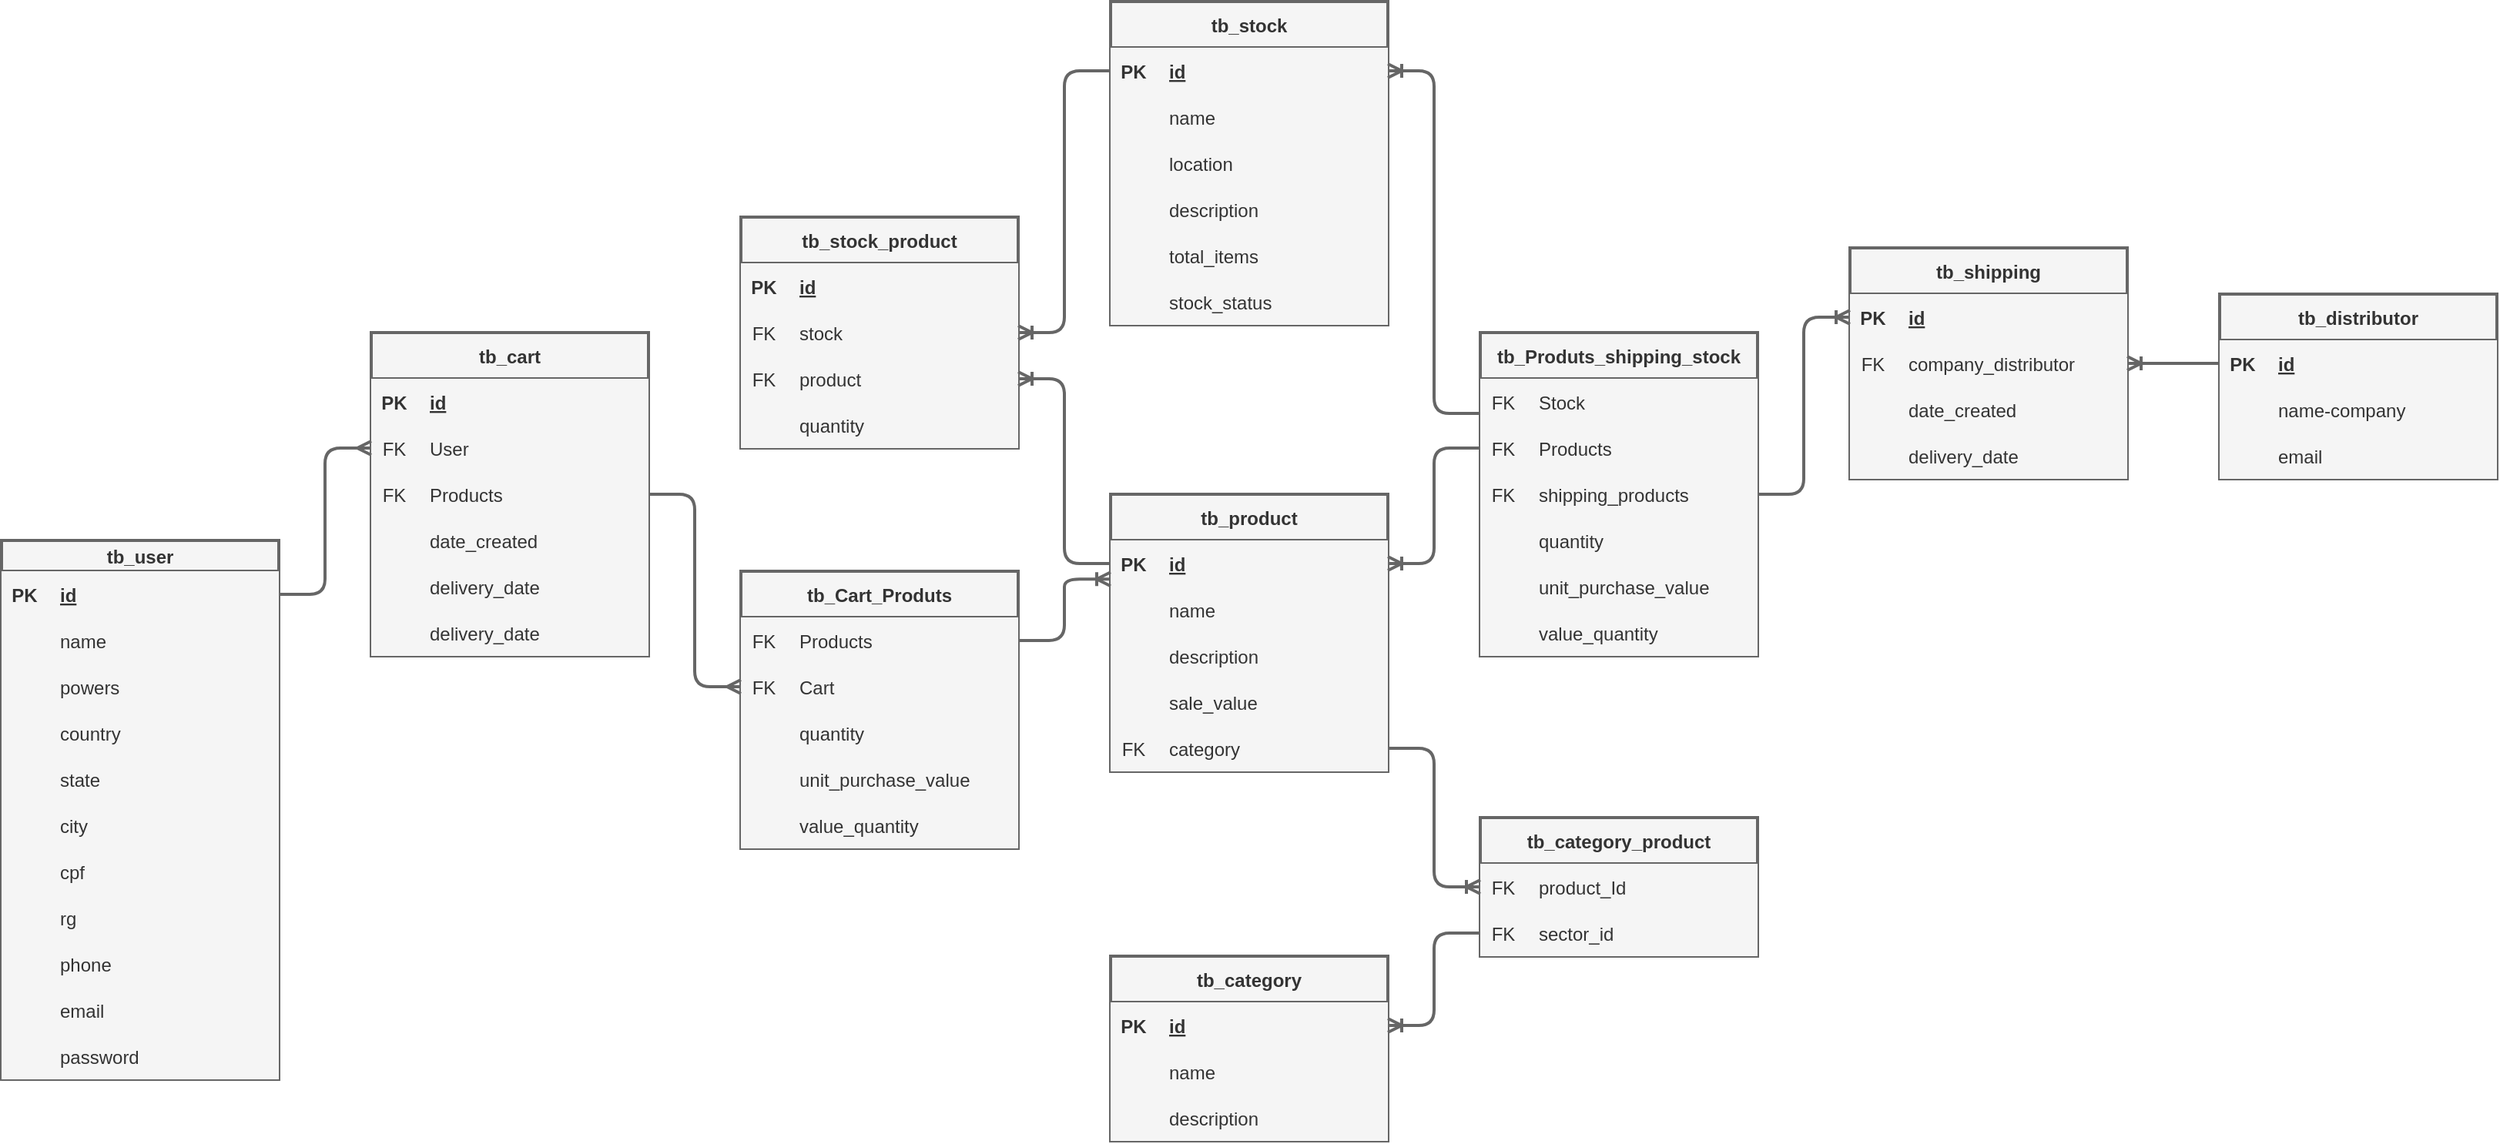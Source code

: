 <mxfile>
    <diagram id="iJr_ooKBIgwYh55VN9V3" name="RelacionamentoBancoDeDados">
        <mxGraphModel dx="1607" dy="853" grid="1" gridSize="10" guides="1" tooltips="1" connect="1" arrows="1" fold="1" page="1" pageScale="1" pageWidth="827" pageHeight="1169" background="none" math="0" shadow="0">
            <root>
                <mxCell id="0"/>
                <mxCell id="1" parent="0"/>
                <mxCell id="18" value="tb_product" style="shape=table;startSize=30;container=1;collapsible=1;childLayout=tableLayout;fixedRows=1;rowLines=0;fontStyle=1;align=center;resizeLast=1;strokeWidth=2;labelBackgroundColor=none;fontSize=12;labelBorderColor=none;fillColor=#f5f5f5;fontColor=#333333;strokeColor=#666666;" parent="1" vertex="1">
                    <mxGeometry x="-80" y="690" width="180" height="180" as="geometry"/>
                </mxCell>
                <mxCell id="19" value="" style="shape=tableRow;horizontal=0;startSize=0;swimlaneHead=0;swimlaneBody=0;fillColor=#f5f5f5;collapsible=0;dropTarget=0;points=[[0,0.5],[1,0.5]];portConstraint=eastwest;top=0;left=0;right=0;bottom=1;strokeWidth=2;labelBackgroundColor=none;fontSize=12;labelBorderColor=none;fontColor=#333333;strokeColor=#666666;" parent="18" vertex="1">
                    <mxGeometry y="30" width="180" height="30" as="geometry"/>
                </mxCell>
                <mxCell id="20" value="PK" style="shape=partialRectangle;connectable=0;fillColor=#f5f5f5;top=0;left=0;bottom=0;right=0;fontStyle=1;overflow=hidden;strokeWidth=2;labelBackgroundColor=none;fontSize=12;labelBorderColor=none;fontColor=#333333;strokeColor=#666666;" parent="19" vertex="1">
                    <mxGeometry width="30" height="30" as="geometry">
                        <mxRectangle width="30" height="30" as="alternateBounds"/>
                    </mxGeometry>
                </mxCell>
                <mxCell id="21" value="id" style="shape=partialRectangle;connectable=0;fillColor=#f5f5f5;top=0;left=0;bottom=0;right=0;align=left;spacingLeft=6;fontStyle=5;overflow=hidden;strokeWidth=2;labelBackgroundColor=none;fontSize=12;labelBorderColor=none;fontColor=#333333;strokeColor=#666666;" parent="19" vertex="1">
                    <mxGeometry x="30" width="150" height="30" as="geometry">
                        <mxRectangle width="150" height="30" as="alternateBounds"/>
                    </mxGeometry>
                </mxCell>
                <mxCell id="22" value="" style="shape=tableRow;horizontal=0;startSize=0;swimlaneHead=0;swimlaneBody=0;fillColor=#f5f5f5;collapsible=0;dropTarget=0;points=[[0,0.5],[1,0.5]];portConstraint=eastwest;top=0;left=0;right=0;bottom=0;strokeWidth=2;labelBackgroundColor=none;fontSize=12;labelBorderColor=none;fontColor=#333333;strokeColor=#666666;" parent="18" vertex="1">
                    <mxGeometry y="60" width="180" height="30" as="geometry"/>
                </mxCell>
                <mxCell id="23" value="" style="shape=partialRectangle;connectable=0;fillColor=#f5f5f5;top=0;left=0;bottom=0;right=0;editable=1;overflow=hidden;strokeWidth=2;labelBackgroundColor=none;fontSize=12;labelBorderColor=none;fontColor=#333333;strokeColor=#666666;" parent="22" vertex="1">
                    <mxGeometry width="30" height="30" as="geometry">
                        <mxRectangle width="30" height="30" as="alternateBounds"/>
                    </mxGeometry>
                </mxCell>
                <mxCell id="24" value="name" style="shape=partialRectangle;connectable=0;fillColor=#f5f5f5;top=0;left=0;bottom=0;right=0;align=left;spacingLeft=6;overflow=hidden;strokeWidth=2;labelBackgroundColor=none;fontSize=12;labelBorderColor=none;fontColor=#333333;strokeColor=#666666;" parent="22" vertex="1">
                    <mxGeometry x="30" width="150" height="30" as="geometry">
                        <mxRectangle width="150" height="30" as="alternateBounds"/>
                    </mxGeometry>
                </mxCell>
                <mxCell id="25" value="" style="shape=tableRow;horizontal=0;startSize=0;swimlaneHead=0;swimlaneBody=0;fillColor=#f5f5f5;collapsible=0;dropTarget=0;points=[[0,0.5],[1,0.5]];portConstraint=eastwest;top=0;left=0;right=0;bottom=0;strokeWidth=2;labelBackgroundColor=none;fontSize=12;labelBorderColor=none;fontColor=#333333;strokeColor=#666666;" parent="18" vertex="1">
                    <mxGeometry y="90" width="180" height="30" as="geometry"/>
                </mxCell>
                <mxCell id="26" value="" style="shape=partialRectangle;connectable=0;fillColor=#f5f5f5;top=0;left=0;bottom=0;right=0;editable=1;overflow=hidden;strokeWidth=2;labelBackgroundColor=none;fontSize=12;labelBorderColor=none;fontColor=#333333;strokeColor=#666666;" parent="25" vertex="1">
                    <mxGeometry width="30" height="30" as="geometry">
                        <mxRectangle width="30" height="30" as="alternateBounds"/>
                    </mxGeometry>
                </mxCell>
                <mxCell id="27" value="description" style="shape=partialRectangle;connectable=0;fillColor=#f5f5f5;top=0;left=0;bottom=0;right=0;align=left;spacingLeft=6;overflow=hidden;strokeWidth=2;labelBackgroundColor=none;fontSize=12;labelBorderColor=none;fontColor=#333333;strokeColor=#666666;" parent="25" vertex="1">
                    <mxGeometry x="30" width="150" height="30" as="geometry">
                        <mxRectangle width="150" height="30" as="alternateBounds"/>
                    </mxGeometry>
                </mxCell>
                <mxCell id="402" value="" style="shape=tableRow;horizontal=0;startSize=0;swimlaneHead=0;swimlaneBody=0;fillColor=#f5f5f5;collapsible=0;dropTarget=0;points=[[0,0.5],[1,0.5]];portConstraint=eastwest;top=0;left=0;right=0;bottom=0;strokeWidth=2;labelBackgroundColor=none;fontSize=12;labelBorderColor=none;fontColor=#333333;strokeColor=#666666;" parent="18" vertex="1">
                    <mxGeometry y="120" width="180" height="30" as="geometry"/>
                </mxCell>
                <mxCell id="403" value="" style="shape=partialRectangle;connectable=0;fillColor=#f5f5f5;top=0;left=0;bottom=0;right=0;editable=1;overflow=hidden;strokeWidth=2;labelBackgroundColor=none;fontSize=12;labelBorderColor=none;fontColor=#333333;strokeColor=#666666;" parent="402" vertex="1">
                    <mxGeometry width="30" height="30" as="geometry">
                        <mxRectangle width="30" height="30" as="alternateBounds"/>
                    </mxGeometry>
                </mxCell>
                <mxCell id="404" value="sale_value" style="shape=partialRectangle;connectable=0;fillColor=#f5f5f5;top=0;left=0;bottom=0;right=0;align=left;spacingLeft=6;overflow=hidden;strokeWidth=2;labelBackgroundColor=none;fontSize=12;labelBorderColor=none;fontColor=#333333;strokeColor=#666666;" parent="402" vertex="1">
                    <mxGeometry x="30" width="150" height="30" as="geometry">
                        <mxRectangle width="150" height="30" as="alternateBounds"/>
                    </mxGeometry>
                </mxCell>
                <mxCell id="50" value="" style="shape=tableRow;horizontal=0;startSize=0;swimlaneHead=0;swimlaneBody=0;fillColor=#f5f5f5;collapsible=0;dropTarget=0;points=[[0,0.5],[1,0.5]];portConstraint=eastwest;top=0;left=0;right=0;bottom=0;strokeWidth=2;labelBackgroundColor=none;fontSize=12;labelBorderColor=none;fontColor=#333333;strokeColor=#666666;" parent="18" vertex="1">
                    <mxGeometry y="150" width="180" height="30" as="geometry"/>
                </mxCell>
                <mxCell id="51" value="FK" style="shape=partialRectangle;connectable=0;fillColor=#f5f5f5;top=0;left=0;bottom=0;right=0;editable=1;overflow=hidden;strokeWidth=2;labelBackgroundColor=none;fontSize=12;labelBorderColor=none;fontColor=#333333;strokeColor=#666666;" parent="50" vertex="1">
                    <mxGeometry width="30" height="30" as="geometry">
                        <mxRectangle width="30" height="30" as="alternateBounds"/>
                    </mxGeometry>
                </mxCell>
                <mxCell id="52" value="category" style="shape=partialRectangle;connectable=0;fillColor=#f5f5f5;top=0;left=0;bottom=0;right=0;align=left;spacingLeft=6;overflow=hidden;strokeWidth=2;labelBackgroundColor=none;fontSize=12;labelBorderColor=none;fontColor=#333333;strokeColor=#666666;" parent="50" vertex="1">
                    <mxGeometry x="30" width="150" height="30" as="geometry">
                        <mxRectangle width="150" height="30" as="alternateBounds"/>
                    </mxGeometry>
                </mxCell>
                <mxCell id="37" value="tb_category_product" style="shape=table;startSize=30;container=1;collapsible=1;childLayout=tableLayout;fixedRows=1;rowLines=0;fontStyle=1;align=center;resizeLast=1;strokeWidth=2;labelBackgroundColor=none;fontSize=12;labelBorderColor=none;fillColor=#f5f5f5;fontColor=#333333;strokeColor=#666666;" parent="1" vertex="1">
                    <mxGeometry x="160" y="900" width="180" height="90" as="geometry"/>
                </mxCell>
                <mxCell id="44" value="" style="shape=tableRow;horizontal=0;startSize=0;swimlaneHead=0;swimlaneBody=0;fillColor=#f5f5f5;collapsible=0;dropTarget=0;points=[[0,0.5],[1,0.5]];portConstraint=eastwest;top=0;left=0;right=0;bottom=0;strokeWidth=2;labelBackgroundColor=none;fontSize=12;labelBorderColor=none;fontColor=#333333;strokeColor=#666666;" parent="37" vertex="1">
                    <mxGeometry y="30" width="180" height="30" as="geometry"/>
                </mxCell>
                <mxCell id="45" value="FK" style="shape=partialRectangle;connectable=0;fillColor=#f5f5f5;top=0;left=0;bottom=0;right=0;editable=1;overflow=hidden;strokeWidth=2;labelBackgroundColor=none;fontSize=12;labelBorderColor=none;fontColor=#333333;strokeColor=#666666;" parent="44" vertex="1">
                    <mxGeometry width="30" height="30" as="geometry">
                        <mxRectangle width="30" height="30" as="alternateBounds"/>
                    </mxGeometry>
                </mxCell>
                <mxCell id="46" value="product_Id" style="shape=partialRectangle;connectable=0;fillColor=#f5f5f5;top=0;left=0;bottom=0;right=0;align=left;spacingLeft=6;overflow=hidden;strokeWidth=2;labelBackgroundColor=none;fontSize=12;labelBorderColor=none;fontColor=#333333;strokeColor=#666666;" parent="44" vertex="1">
                    <mxGeometry x="30" width="150" height="30" as="geometry">
                        <mxRectangle width="150" height="30" as="alternateBounds"/>
                    </mxGeometry>
                </mxCell>
                <mxCell id="41" value="" style="shape=tableRow;horizontal=0;startSize=0;swimlaneHead=0;swimlaneBody=0;fillColor=#f5f5f5;collapsible=0;dropTarget=0;points=[[0,0.5],[1,0.5]];portConstraint=eastwest;top=0;left=0;right=0;bottom=0;strokeWidth=2;labelBackgroundColor=none;fontSize=12;labelBorderColor=none;fontColor=#333333;strokeColor=#666666;" parent="37" vertex="1">
                    <mxGeometry y="60" width="180" height="30" as="geometry"/>
                </mxCell>
                <mxCell id="42" value="FK" style="shape=partialRectangle;connectable=0;fillColor=#f5f5f5;top=0;left=0;bottom=0;right=0;editable=1;overflow=hidden;strokeWidth=2;labelBackgroundColor=none;fontSize=12;labelBorderColor=none;fontColor=#333333;strokeColor=#666666;" parent="41" vertex="1">
                    <mxGeometry width="30" height="30" as="geometry">
                        <mxRectangle width="30" height="30" as="alternateBounds"/>
                    </mxGeometry>
                </mxCell>
                <mxCell id="43" value="sector_id" style="shape=partialRectangle;connectable=0;fillColor=#f5f5f5;top=0;left=0;bottom=0;right=0;align=left;spacingLeft=6;overflow=hidden;strokeWidth=2;labelBackgroundColor=none;fontSize=12;labelBorderColor=none;fontColor=#333333;strokeColor=#666666;" parent="41" vertex="1">
                    <mxGeometry x="30" width="150" height="30" as="geometry">
                        <mxRectangle width="150" height="30" as="alternateBounds"/>
                    </mxGeometry>
                </mxCell>
                <mxCell id="53" value="" style="edgeStyle=entityRelationEdgeStyle;fontSize=12;html=1;endArrow=ERoneToMany;exitX=1;exitY=0.5;exitDx=0;exitDy=0;entryX=0;entryY=0.5;entryDx=0;entryDy=0;strokeWidth=2;labelBackgroundColor=none;labelBorderColor=none;fillColor=#f5f5f5;strokeColor=#666666;" parent="1" source="50" target="44" edge="1">
                    <mxGeometry width="100" height="100" relative="1" as="geometry">
                        <mxPoint x="240" y="780" as="sourcePoint"/>
                        <mxPoint x="340" y="680" as="targetPoint"/>
                    </mxGeometry>
                </mxCell>
                <mxCell id="54" value="tb_category" style="shape=table;startSize=30;container=1;collapsible=1;childLayout=tableLayout;fixedRows=1;rowLines=0;fontStyle=1;align=center;resizeLast=1;strokeWidth=2;labelBackgroundColor=none;fontSize=12;labelBorderColor=none;fillColor=#f5f5f5;fontColor=#333333;strokeColor=#666666;" parent="1" vertex="1">
                    <mxGeometry x="-80" y="990" width="180" height="120" as="geometry"/>
                </mxCell>
                <mxCell id="55" value="" style="shape=tableRow;horizontal=0;startSize=0;swimlaneHead=0;swimlaneBody=0;fillColor=#f5f5f5;collapsible=0;dropTarget=0;points=[[0,0.5],[1,0.5]];portConstraint=eastwest;top=0;left=0;right=0;bottom=1;strokeWidth=2;labelBackgroundColor=none;fontSize=12;labelBorderColor=none;fontColor=#333333;strokeColor=#666666;" parent="54" vertex="1">
                    <mxGeometry y="30" width="180" height="30" as="geometry"/>
                </mxCell>
                <mxCell id="56" value="PK" style="shape=partialRectangle;connectable=0;fillColor=#f5f5f5;top=0;left=0;bottom=0;right=0;fontStyle=1;overflow=hidden;strokeWidth=2;labelBackgroundColor=none;fontSize=12;labelBorderColor=none;fontColor=#333333;strokeColor=#666666;" parent="55" vertex="1">
                    <mxGeometry width="30" height="30" as="geometry">
                        <mxRectangle width="30" height="30" as="alternateBounds"/>
                    </mxGeometry>
                </mxCell>
                <mxCell id="57" value="id" style="shape=partialRectangle;connectable=0;fillColor=#f5f5f5;top=0;left=0;bottom=0;right=0;align=left;spacingLeft=6;fontStyle=5;overflow=hidden;strokeWidth=2;labelBackgroundColor=none;fontSize=12;labelBorderColor=none;fontColor=#333333;strokeColor=#666666;" parent="55" vertex="1">
                    <mxGeometry x="30" width="150" height="30" as="geometry">
                        <mxRectangle width="150" height="30" as="alternateBounds"/>
                    </mxGeometry>
                </mxCell>
                <mxCell id="61" value="" style="shape=tableRow;horizontal=0;startSize=0;swimlaneHead=0;swimlaneBody=0;fillColor=#f5f5f5;collapsible=0;dropTarget=0;points=[[0,0.5],[1,0.5]];portConstraint=eastwest;top=0;left=0;right=0;bottom=0;strokeWidth=2;labelBackgroundColor=none;fontSize=12;labelBorderColor=none;fontColor=#333333;strokeColor=#666666;" parent="54" vertex="1">
                    <mxGeometry y="60" width="180" height="30" as="geometry"/>
                </mxCell>
                <mxCell id="62" value="" style="shape=partialRectangle;connectable=0;fillColor=#f5f5f5;top=0;left=0;bottom=0;right=0;editable=1;overflow=hidden;strokeWidth=2;labelBackgroundColor=none;fontSize=12;labelBorderColor=none;fontColor=#333333;strokeColor=#666666;" parent="61" vertex="1">
                    <mxGeometry width="30" height="30" as="geometry">
                        <mxRectangle width="30" height="30" as="alternateBounds"/>
                    </mxGeometry>
                </mxCell>
                <mxCell id="63" value="name" style="shape=partialRectangle;connectable=0;fillColor=#f5f5f5;top=0;left=0;bottom=0;right=0;align=left;spacingLeft=6;overflow=hidden;strokeWidth=2;labelBackgroundColor=none;fontSize=12;labelBorderColor=none;fontColor=#333333;strokeColor=#666666;" parent="61" vertex="1">
                    <mxGeometry x="30" width="150" height="30" as="geometry">
                        <mxRectangle width="150" height="30" as="alternateBounds"/>
                    </mxGeometry>
                </mxCell>
                <mxCell id="64" value="" style="shape=tableRow;horizontal=0;startSize=0;swimlaneHead=0;swimlaneBody=0;fillColor=#f5f5f5;collapsible=0;dropTarget=0;points=[[0,0.5],[1,0.5]];portConstraint=eastwest;top=0;left=0;right=0;bottom=0;strokeWidth=2;labelBackgroundColor=none;fontSize=12;labelBorderColor=none;fontColor=#333333;strokeColor=#666666;" parent="54" vertex="1">
                    <mxGeometry y="90" width="180" height="30" as="geometry"/>
                </mxCell>
                <mxCell id="65" value="" style="shape=partialRectangle;connectable=0;fillColor=#f5f5f5;top=0;left=0;bottom=0;right=0;editable=1;overflow=hidden;strokeWidth=2;labelBackgroundColor=none;fontSize=12;labelBorderColor=none;fontColor=#333333;strokeColor=#666666;" parent="64" vertex="1">
                    <mxGeometry width="30" height="30" as="geometry">
                        <mxRectangle width="30" height="30" as="alternateBounds"/>
                    </mxGeometry>
                </mxCell>
                <mxCell id="66" value="description" style="shape=partialRectangle;connectable=0;fillColor=#f5f5f5;top=0;left=0;bottom=0;right=0;align=left;spacingLeft=6;overflow=hidden;strokeWidth=2;labelBackgroundColor=none;fontSize=12;labelBorderColor=none;fontColor=#333333;strokeColor=#666666;" parent="64" vertex="1">
                    <mxGeometry x="30" width="150" height="30" as="geometry">
                        <mxRectangle width="150" height="30" as="alternateBounds"/>
                    </mxGeometry>
                </mxCell>
                <mxCell id="76" value="" style="edgeStyle=entityRelationEdgeStyle;fontSize=12;html=1;endArrow=ERoneToMany;entryX=1;entryY=0.5;entryDx=0;entryDy=0;exitX=0;exitY=0.5;exitDx=0;exitDy=0;strokeWidth=2;labelBackgroundColor=none;labelBorderColor=none;fillColor=#f5f5f5;strokeColor=#666666;" parent="1" source="41" target="55" edge="1">
                    <mxGeometry width="100" height="100" relative="1" as="geometry">
                        <mxPoint x="500" y="990" as="sourcePoint"/>
                        <mxPoint x="280" y="1005" as="targetPoint"/>
                    </mxGeometry>
                </mxCell>
                <mxCell id="103" value="tb_stock" style="shape=table;startSize=30;container=1;collapsible=1;childLayout=tableLayout;fixedRows=1;rowLines=0;fontStyle=1;align=center;resizeLast=1;strokeWidth=2;labelBackgroundColor=none;fontSize=12;labelBorderColor=none;fillColor=#f5f5f5;fontColor=#333333;strokeColor=#666666;" parent="1" vertex="1">
                    <mxGeometry x="-80" y="370" width="180" height="210" as="geometry"/>
                </mxCell>
                <mxCell id="104" value="" style="shape=tableRow;horizontal=0;startSize=0;swimlaneHead=0;swimlaneBody=0;fillColor=#f5f5f5;collapsible=0;dropTarget=0;points=[[0,0.5],[1,0.5]];portConstraint=eastwest;top=0;left=0;right=0;bottom=1;strokeWidth=2;labelBackgroundColor=none;fontSize=12;labelBorderColor=none;fontColor=#333333;strokeColor=#666666;" parent="103" vertex="1">
                    <mxGeometry y="30" width="180" height="30" as="geometry"/>
                </mxCell>
                <mxCell id="105" value="PK" style="shape=partialRectangle;connectable=0;fillColor=#f5f5f5;top=0;left=0;bottom=0;right=0;fontStyle=1;overflow=hidden;strokeWidth=2;labelBackgroundColor=none;fontSize=12;labelBorderColor=none;fontColor=#333333;strokeColor=#666666;" parent="104" vertex="1">
                    <mxGeometry width="30" height="30" as="geometry">
                        <mxRectangle width="30" height="30" as="alternateBounds"/>
                    </mxGeometry>
                </mxCell>
                <mxCell id="106" value="id" style="shape=partialRectangle;connectable=0;fillColor=#f5f5f5;top=0;left=0;bottom=0;right=0;align=left;spacingLeft=6;fontStyle=5;overflow=hidden;strokeWidth=2;labelBackgroundColor=none;fontSize=12;labelBorderColor=none;fontColor=#333333;strokeColor=#666666;" parent="104" vertex="1">
                    <mxGeometry x="30" width="150" height="30" as="geometry">
                        <mxRectangle width="150" height="30" as="alternateBounds"/>
                    </mxGeometry>
                </mxCell>
                <mxCell id="107" value="" style="shape=tableRow;horizontal=0;startSize=0;swimlaneHead=0;swimlaneBody=0;fillColor=#f5f5f5;collapsible=0;dropTarget=0;points=[[0,0.5],[1,0.5]];portConstraint=eastwest;top=0;left=0;right=0;bottom=0;strokeWidth=2;labelBackgroundColor=none;fontSize=12;labelBorderColor=none;fontColor=#333333;strokeColor=#666666;" parent="103" vertex="1">
                    <mxGeometry y="60" width="180" height="30" as="geometry"/>
                </mxCell>
                <mxCell id="108" value="" style="shape=partialRectangle;connectable=0;fillColor=#f5f5f5;top=0;left=0;bottom=0;right=0;editable=1;overflow=hidden;strokeWidth=2;labelBackgroundColor=none;fontSize=12;labelBorderColor=none;fontColor=#333333;strokeColor=#666666;" parent="107" vertex="1">
                    <mxGeometry width="30" height="30" as="geometry">
                        <mxRectangle width="30" height="30" as="alternateBounds"/>
                    </mxGeometry>
                </mxCell>
                <mxCell id="109" value="name" style="shape=partialRectangle;connectable=0;fillColor=#f5f5f5;top=0;left=0;bottom=0;right=0;align=left;spacingLeft=6;overflow=hidden;strokeWidth=2;labelBackgroundColor=none;fontSize=12;labelBorderColor=none;fontColor=#333333;strokeColor=#666666;" parent="107" vertex="1">
                    <mxGeometry x="30" width="150" height="30" as="geometry">
                        <mxRectangle width="150" height="30" as="alternateBounds"/>
                    </mxGeometry>
                </mxCell>
                <mxCell id="425" value="" style="shape=tableRow;horizontal=0;startSize=0;swimlaneHead=0;swimlaneBody=0;fillColor=#f5f5f5;collapsible=0;dropTarget=0;points=[[0,0.5],[1,0.5]];portConstraint=eastwest;top=0;left=0;right=0;bottom=0;strokeWidth=2;labelBackgroundColor=none;fontSize=12;labelBorderColor=none;fontColor=#333333;strokeColor=#666666;" parent="103" vertex="1">
                    <mxGeometry y="90" width="180" height="30" as="geometry"/>
                </mxCell>
                <mxCell id="426" value="" style="shape=partialRectangle;connectable=0;fillColor=#f5f5f5;top=0;left=0;bottom=0;right=0;editable=1;overflow=hidden;strokeWidth=2;labelBackgroundColor=none;fontSize=12;labelBorderColor=none;fontColor=#333333;strokeColor=#666666;" parent="425" vertex="1">
                    <mxGeometry width="30" height="30" as="geometry">
                        <mxRectangle width="30" height="30" as="alternateBounds"/>
                    </mxGeometry>
                </mxCell>
                <mxCell id="427" value="location" style="shape=partialRectangle;connectable=0;fillColor=#f5f5f5;top=0;left=0;bottom=0;right=0;align=left;spacingLeft=6;overflow=hidden;strokeWidth=2;labelBackgroundColor=none;fontSize=12;labelBorderColor=none;fontColor=#333333;strokeColor=#666666;" parent="425" vertex="1">
                    <mxGeometry x="30" width="150" height="30" as="geometry">
                        <mxRectangle width="150" height="30" as="alternateBounds"/>
                    </mxGeometry>
                </mxCell>
                <mxCell id="110" value="" style="shape=tableRow;horizontal=0;startSize=0;swimlaneHead=0;swimlaneBody=0;fillColor=#f5f5f5;collapsible=0;dropTarget=0;points=[[0,0.5],[1,0.5]];portConstraint=eastwest;top=0;left=0;right=0;bottom=0;strokeWidth=2;labelBackgroundColor=none;fontSize=12;labelBorderColor=none;fontColor=#333333;strokeColor=#666666;" parent="103" vertex="1">
                    <mxGeometry y="120" width="180" height="30" as="geometry"/>
                </mxCell>
                <mxCell id="111" value="" style="shape=partialRectangle;connectable=0;fillColor=#f5f5f5;top=0;left=0;bottom=0;right=0;editable=1;overflow=hidden;strokeWidth=2;labelBackgroundColor=none;fontSize=12;labelBorderColor=none;fontColor=#333333;strokeColor=#666666;" parent="110" vertex="1">
                    <mxGeometry width="30" height="30" as="geometry">
                        <mxRectangle width="30" height="30" as="alternateBounds"/>
                    </mxGeometry>
                </mxCell>
                <mxCell id="112" value="description" style="shape=partialRectangle;connectable=0;fillColor=#f5f5f5;top=0;left=0;bottom=0;right=0;align=left;spacingLeft=6;overflow=hidden;strokeWidth=2;labelBackgroundColor=none;fontSize=12;labelBorderColor=none;fontColor=#333333;strokeColor=#666666;" parent="110" vertex="1">
                    <mxGeometry x="30" width="150" height="30" as="geometry">
                        <mxRectangle width="150" height="30" as="alternateBounds"/>
                    </mxGeometry>
                </mxCell>
                <mxCell id="113" value="" style="shape=tableRow;horizontal=0;startSize=0;swimlaneHead=0;swimlaneBody=0;fillColor=#f5f5f5;collapsible=0;dropTarget=0;points=[[0,0.5],[1,0.5]];portConstraint=eastwest;top=0;left=0;right=0;bottom=0;strokeWidth=2;labelBackgroundColor=none;fontSize=12;labelBorderColor=none;fontColor=#333333;strokeColor=#666666;" parent="103" vertex="1">
                    <mxGeometry y="150" width="180" height="30" as="geometry"/>
                </mxCell>
                <mxCell id="114" value="" style="shape=partialRectangle;connectable=0;fillColor=#f5f5f5;top=0;left=0;bottom=0;right=0;editable=1;overflow=hidden;strokeWidth=2;labelBackgroundColor=none;fontSize=12;labelBorderColor=none;fontColor=#333333;strokeColor=#666666;" parent="113" vertex="1">
                    <mxGeometry width="30" height="30" as="geometry">
                        <mxRectangle width="30" height="30" as="alternateBounds"/>
                    </mxGeometry>
                </mxCell>
                <mxCell id="115" value="total_items" style="shape=partialRectangle;connectable=0;fillColor=#f5f5f5;top=0;left=0;bottom=0;right=0;align=left;spacingLeft=6;overflow=hidden;strokeWidth=2;labelBackgroundColor=none;fontSize=12;labelBorderColor=none;fontColor=#333333;strokeColor=#666666;" parent="113" vertex="1">
                    <mxGeometry x="30" width="150" height="30" as="geometry">
                        <mxRectangle width="150" height="30" as="alternateBounds"/>
                    </mxGeometry>
                </mxCell>
                <mxCell id="116" value="" style="shape=tableRow;horizontal=0;startSize=0;swimlaneHead=0;swimlaneBody=0;fillColor=#f5f5f5;collapsible=0;dropTarget=0;points=[[0,0.5],[1,0.5]];portConstraint=eastwest;top=0;left=0;right=0;bottom=0;strokeWidth=2;labelBackgroundColor=none;fontSize=12;labelBorderColor=none;fontColor=#333333;strokeColor=#666666;" parent="103" vertex="1">
                    <mxGeometry y="180" width="180" height="30" as="geometry"/>
                </mxCell>
                <mxCell id="117" value="" style="shape=partialRectangle;connectable=0;fillColor=#f5f5f5;top=0;left=0;bottom=0;right=0;editable=1;overflow=hidden;strokeWidth=2;labelBackgroundColor=none;fontSize=12;labelBorderColor=none;fontColor=#333333;strokeColor=#666666;" parent="116" vertex="1">
                    <mxGeometry width="30" height="30" as="geometry">
                        <mxRectangle width="30" height="30" as="alternateBounds"/>
                    </mxGeometry>
                </mxCell>
                <mxCell id="118" value="stock_status" style="shape=partialRectangle;connectable=0;fillColor=#f5f5f5;top=0;left=0;bottom=0;right=0;align=left;spacingLeft=6;overflow=hidden;strokeWidth=2;labelBackgroundColor=none;fontSize=12;labelBorderColor=none;fontColor=#333333;strokeColor=#666666;" parent="116" vertex="1">
                    <mxGeometry x="30" width="150" height="30" as="geometry">
                        <mxRectangle width="150" height="30" as="alternateBounds"/>
                    </mxGeometry>
                </mxCell>
                <mxCell id="165" value="tb_user" style="shape=table;startSize=20;container=1;collapsible=1;childLayout=tableLayout;fixedRows=1;rowLines=0;fontStyle=1;align=center;resizeLast=1;strokeWidth=2;labelBackgroundColor=none;fontSize=12;labelBorderColor=none;fillColor=#f5f5f5;fontColor=#333333;strokeColor=#666666;" parent="1" vertex="1">
                    <mxGeometry x="-800" y="720" width="180" height="350" as="geometry"/>
                </mxCell>
                <mxCell id="166" value="" style="shape=tableRow;horizontal=0;startSize=0;swimlaneHead=0;swimlaneBody=0;fillColor=#f5f5f5;collapsible=0;dropTarget=0;points=[[0,0.5],[1,0.5]];portConstraint=eastwest;top=0;left=0;right=0;bottom=1;strokeWidth=2;labelBackgroundColor=none;fontSize=12;labelBorderColor=none;fontColor=#333333;strokeColor=#666666;" parent="165" vertex="1">
                    <mxGeometry y="20" width="180" height="30" as="geometry"/>
                </mxCell>
                <mxCell id="167" value="PK" style="shape=partialRectangle;connectable=0;fillColor=#f5f5f5;top=0;left=0;bottom=0;right=0;fontStyle=1;overflow=hidden;strokeWidth=2;labelBackgroundColor=none;fontSize=12;labelBorderColor=none;fontColor=#333333;strokeColor=#666666;" parent="166" vertex="1">
                    <mxGeometry width="30" height="30" as="geometry">
                        <mxRectangle width="30" height="30" as="alternateBounds"/>
                    </mxGeometry>
                </mxCell>
                <mxCell id="168" value="id" style="shape=partialRectangle;connectable=0;fillColor=#f5f5f5;top=0;left=0;bottom=0;right=0;align=left;spacingLeft=6;fontStyle=5;overflow=hidden;strokeWidth=2;labelBackgroundColor=none;fontSize=12;labelBorderColor=none;fontColor=#333333;strokeColor=#666666;" parent="166" vertex="1">
                    <mxGeometry x="30" width="150" height="30" as="geometry">
                        <mxRectangle width="150" height="30" as="alternateBounds"/>
                    </mxGeometry>
                </mxCell>
                <mxCell id="169" value="" style="shape=tableRow;horizontal=0;startSize=0;swimlaneHead=0;swimlaneBody=0;fillColor=#f5f5f5;collapsible=0;dropTarget=0;points=[[0,0.5],[1,0.5]];portConstraint=eastwest;top=0;left=0;right=0;bottom=0;strokeWidth=2;labelBackgroundColor=none;fontSize=12;labelBorderColor=none;fontColor=#333333;strokeColor=#666666;" parent="165" vertex="1">
                    <mxGeometry y="50" width="180" height="30" as="geometry"/>
                </mxCell>
                <mxCell id="170" value="" style="shape=partialRectangle;connectable=0;fillColor=#f5f5f5;top=0;left=0;bottom=0;right=0;editable=1;overflow=hidden;strokeWidth=2;labelBackgroundColor=none;fontSize=12;labelBorderColor=none;fontColor=#333333;strokeColor=#666666;" parent="169" vertex="1">
                    <mxGeometry width="30" height="30" as="geometry">
                        <mxRectangle width="30" height="30" as="alternateBounds"/>
                    </mxGeometry>
                </mxCell>
                <mxCell id="171" value="name" style="shape=partialRectangle;connectable=0;fillColor=#f5f5f5;top=0;left=0;bottom=0;right=0;align=left;spacingLeft=6;overflow=hidden;strokeWidth=2;labelBackgroundColor=none;fontSize=12;labelBorderColor=none;fontColor=#333333;strokeColor=#666666;" parent="169" vertex="1">
                    <mxGeometry x="30" width="150" height="30" as="geometry">
                        <mxRectangle width="150" height="30" as="alternateBounds"/>
                    </mxGeometry>
                </mxCell>
                <mxCell id="172" value="" style="shape=tableRow;horizontal=0;startSize=0;swimlaneHead=0;swimlaneBody=0;fillColor=#f5f5f5;collapsible=0;dropTarget=0;points=[[0,0.5],[1,0.5]];portConstraint=eastwest;top=0;left=0;right=0;bottom=0;strokeWidth=2;labelBackgroundColor=none;fontSize=12;labelBorderColor=none;fontColor=#333333;strokeColor=#666666;" parent="165" vertex="1">
                    <mxGeometry y="80" width="180" height="30" as="geometry"/>
                </mxCell>
                <mxCell id="173" value="" style="shape=partialRectangle;connectable=0;fillColor=#f5f5f5;top=0;left=0;bottom=0;right=0;editable=1;overflow=hidden;strokeWidth=2;labelBackgroundColor=none;fontSize=12;labelBorderColor=none;fontColor=#333333;strokeColor=#666666;" parent="172" vertex="1">
                    <mxGeometry width="30" height="30" as="geometry">
                        <mxRectangle width="30" height="30" as="alternateBounds"/>
                    </mxGeometry>
                </mxCell>
                <mxCell id="174" value="powers" style="shape=partialRectangle;connectable=0;fillColor=#f5f5f5;top=0;left=0;bottom=0;right=0;align=left;spacingLeft=6;overflow=hidden;strokeWidth=2;labelBackgroundColor=none;fontSize=12;labelBorderColor=none;fontColor=#333333;strokeColor=#666666;" parent="172" vertex="1">
                    <mxGeometry x="30" width="150" height="30" as="geometry">
                        <mxRectangle width="150" height="30" as="alternateBounds"/>
                    </mxGeometry>
                </mxCell>
                <mxCell id="175" value="" style="shape=tableRow;horizontal=0;startSize=0;swimlaneHead=0;swimlaneBody=0;fillColor=#f5f5f5;collapsible=0;dropTarget=0;points=[[0,0.5],[1,0.5]];portConstraint=eastwest;top=0;left=0;right=0;bottom=0;strokeWidth=2;labelBackgroundColor=none;fontSize=12;labelBorderColor=none;fontColor=#333333;strokeColor=#666666;" parent="165" vertex="1">
                    <mxGeometry y="110" width="180" height="30" as="geometry"/>
                </mxCell>
                <mxCell id="176" value="" style="shape=partialRectangle;connectable=0;fillColor=#f5f5f5;top=0;left=0;bottom=0;right=0;editable=1;overflow=hidden;strokeWidth=2;labelBackgroundColor=none;fontSize=12;labelBorderColor=none;fontColor=#333333;strokeColor=#666666;" parent="175" vertex="1">
                    <mxGeometry width="30" height="30" as="geometry">
                        <mxRectangle width="30" height="30" as="alternateBounds"/>
                    </mxGeometry>
                </mxCell>
                <mxCell id="177" value="country" style="shape=partialRectangle;connectable=0;fillColor=#f5f5f5;top=0;left=0;bottom=0;right=0;align=left;spacingLeft=6;overflow=hidden;strokeWidth=2;labelBackgroundColor=none;fontSize=12;labelBorderColor=none;fontColor=#333333;strokeColor=#666666;" parent="175" vertex="1">
                    <mxGeometry x="30" width="150" height="30" as="geometry">
                        <mxRectangle width="150" height="30" as="alternateBounds"/>
                    </mxGeometry>
                </mxCell>
                <mxCell id="178" value="" style="shape=tableRow;horizontal=0;startSize=0;swimlaneHead=0;swimlaneBody=0;fillColor=#f5f5f5;collapsible=0;dropTarget=0;points=[[0,0.5],[1,0.5]];portConstraint=eastwest;top=0;left=0;right=0;bottom=0;strokeWidth=2;labelBackgroundColor=none;fontSize=12;labelBorderColor=none;fontColor=#333333;strokeColor=#666666;" parent="165" vertex="1">
                    <mxGeometry y="140" width="180" height="30" as="geometry"/>
                </mxCell>
                <mxCell id="179" value="" style="shape=partialRectangle;connectable=0;fillColor=#f5f5f5;top=0;left=0;bottom=0;right=0;editable=1;overflow=hidden;strokeWidth=2;labelBackgroundColor=none;fontSize=12;labelBorderColor=none;fontColor=#333333;strokeColor=#666666;" parent="178" vertex="1">
                    <mxGeometry width="30" height="30" as="geometry">
                        <mxRectangle width="30" height="30" as="alternateBounds"/>
                    </mxGeometry>
                </mxCell>
                <mxCell id="180" value="state" style="shape=partialRectangle;connectable=0;fillColor=#f5f5f5;top=0;left=0;bottom=0;right=0;align=left;spacingLeft=6;overflow=hidden;strokeWidth=2;labelBackgroundColor=none;fontSize=12;labelBorderColor=none;fontColor=#333333;strokeColor=#666666;" parent="178" vertex="1">
                    <mxGeometry x="30" width="150" height="30" as="geometry">
                        <mxRectangle width="150" height="30" as="alternateBounds"/>
                    </mxGeometry>
                </mxCell>
                <mxCell id="181" value="" style="shape=tableRow;horizontal=0;startSize=0;swimlaneHead=0;swimlaneBody=0;fillColor=#f5f5f5;collapsible=0;dropTarget=0;points=[[0,0.5],[1,0.5]];portConstraint=eastwest;top=0;left=0;right=0;bottom=0;strokeWidth=2;labelBackgroundColor=none;fontSize=12;labelBorderColor=none;fontColor=#333333;strokeColor=#666666;" parent="165" vertex="1">
                    <mxGeometry y="170" width="180" height="30" as="geometry"/>
                </mxCell>
                <mxCell id="182" value="" style="shape=partialRectangle;connectable=0;fillColor=#f5f5f5;top=0;left=0;bottom=0;right=0;editable=1;overflow=hidden;strokeWidth=2;labelBackgroundColor=none;fontSize=12;labelBorderColor=none;fontColor=#333333;strokeColor=#666666;" parent="181" vertex="1">
                    <mxGeometry width="30" height="30" as="geometry">
                        <mxRectangle width="30" height="30" as="alternateBounds"/>
                    </mxGeometry>
                </mxCell>
                <mxCell id="183" value="city" style="shape=partialRectangle;connectable=0;fillColor=#f5f5f5;top=0;left=0;bottom=0;right=0;align=left;spacingLeft=6;overflow=hidden;strokeWidth=2;labelBackgroundColor=none;fontSize=12;labelBorderColor=none;fontColor=#333333;strokeColor=#666666;" parent="181" vertex="1">
                    <mxGeometry x="30" width="150" height="30" as="geometry">
                        <mxRectangle width="150" height="30" as="alternateBounds"/>
                    </mxGeometry>
                </mxCell>
                <mxCell id="184" value="" style="shape=tableRow;horizontal=0;startSize=0;swimlaneHead=0;swimlaneBody=0;fillColor=#f5f5f5;collapsible=0;dropTarget=0;points=[[0,0.5],[1,0.5]];portConstraint=eastwest;top=0;left=0;right=0;bottom=0;strokeWidth=2;labelBackgroundColor=none;fontSize=12;labelBorderColor=none;fontColor=#333333;strokeColor=#666666;" parent="165" vertex="1">
                    <mxGeometry y="200" width="180" height="30" as="geometry"/>
                </mxCell>
                <mxCell id="185" value="" style="shape=partialRectangle;connectable=0;fillColor=#f5f5f5;top=0;left=0;bottom=0;right=0;editable=1;overflow=hidden;strokeWidth=2;labelBackgroundColor=none;fontSize=12;labelBorderColor=none;fontColor=#333333;strokeColor=#666666;" parent="184" vertex="1">
                    <mxGeometry width="30" height="30" as="geometry">
                        <mxRectangle width="30" height="30" as="alternateBounds"/>
                    </mxGeometry>
                </mxCell>
                <mxCell id="186" value="cpf" style="shape=partialRectangle;connectable=0;fillColor=#f5f5f5;top=0;left=0;bottom=0;right=0;align=left;spacingLeft=6;overflow=hidden;strokeWidth=2;labelBackgroundColor=none;fontSize=12;labelBorderColor=none;fontColor=#333333;strokeColor=#666666;" parent="184" vertex="1">
                    <mxGeometry x="30" width="150" height="30" as="geometry">
                        <mxRectangle width="150" height="30" as="alternateBounds"/>
                    </mxGeometry>
                </mxCell>
                <mxCell id="190" value="" style="shape=tableRow;horizontal=0;startSize=0;swimlaneHead=0;swimlaneBody=0;fillColor=#f5f5f5;collapsible=0;dropTarget=0;points=[[0,0.5],[1,0.5]];portConstraint=eastwest;top=0;left=0;right=0;bottom=0;strokeWidth=2;labelBackgroundColor=none;fontSize=12;labelBorderColor=none;fontColor=#333333;strokeColor=#666666;" parent="165" vertex="1">
                    <mxGeometry y="230" width="180" height="30" as="geometry"/>
                </mxCell>
                <mxCell id="191" value="" style="shape=partialRectangle;connectable=0;fillColor=#f5f5f5;top=0;left=0;bottom=0;right=0;editable=1;overflow=hidden;strokeWidth=2;labelBackgroundColor=none;fontSize=12;labelBorderColor=none;fontColor=#333333;strokeColor=#666666;" parent="190" vertex="1">
                    <mxGeometry width="30" height="30" as="geometry">
                        <mxRectangle width="30" height="30" as="alternateBounds"/>
                    </mxGeometry>
                </mxCell>
                <mxCell id="192" value="rg" style="shape=partialRectangle;connectable=0;fillColor=#f5f5f5;top=0;left=0;bottom=0;right=0;align=left;spacingLeft=6;overflow=hidden;strokeWidth=2;labelBackgroundColor=none;fontSize=12;labelBorderColor=none;fontColor=#333333;strokeColor=#666666;" parent="190" vertex="1">
                    <mxGeometry x="30" width="150" height="30" as="geometry">
                        <mxRectangle width="150" height="30" as="alternateBounds"/>
                    </mxGeometry>
                </mxCell>
                <mxCell id="193" value="" style="shape=tableRow;horizontal=0;startSize=0;swimlaneHead=0;swimlaneBody=0;fillColor=#f5f5f5;collapsible=0;dropTarget=0;points=[[0,0.5],[1,0.5]];portConstraint=eastwest;top=0;left=0;right=0;bottom=0;strokeWidth=2;labelBackgroundColor=none;fontSize=12;labelBorderColor=none;fontColor=#333333;strokeColor=#666666;" parent="165" vertex="1">
                    <mxGeometry y="260" width="180" height="30" as="geometry"/>
                </mxCell>
                <mxCell id="194" value="" style="shape=partialRectangle;connectable=0;fillColor=#f5f5f5;top=0;left=0;bottom=0;right=0;editable=1;overflow=hidden;strokeWidth=2;labelBackgroundColor=none;fontSize=12;labelBorderColor=none;fontColor=#333333;strokeColor=#666666;" parent="193" vertex="1">
                    <mxGeometry width="30" height="30" as="geometry">
                        <mxRectangle width="30" height="30" as="alternateBounds"/>
                    </mxGeometry>
                </mxCell>
                <mxCell id="195" value="phone" style="shape=partialRectangle;connectable=0;fillColor=#f5f5f5;top=0;left=0;bottom=0;right=0;align=left;spacingLeft=6;overflow=hidden;strokeWidth=2;labelBackgroundColor=none;fontSize=12;labelBorderColor=none;fontColor=#333333;strokeColor=#666666;" parent="193" vertex="1">
                    <mxGeometry x="30" width="150" height="30" as="geometry">
                        <mxRectangle width="150" height="30" as="alternateBounds"/>
                    </mxGeometry>
                </mxCell>
                <mxCell id="196" value="" style="shape=tableRow;horizontal=0;startSize=0;swimlaneHead=0;swimlaneBody=0;fillColor=#f5f5f5;collapsible=0;dropTarget=0;points=[[0,0.5],[1,0.5]];portConstraint=eastwest;top=0;left=0;right=0;bottom=0;strokeWidth=2;labelBackgroundColor=none;fontSize=12;labelBorderColor=none;fontColor=#333333;strokeColor=#666666;" parent="165" vertex="1">
                    <mxGeometry y="290" width="180" height="30" as="geometry"/>
                </mxCell>
                <mxCell id="197" value="" style="shape=partialRectangle;connectable=0;fillColor=#f5f5f5;top=0;left=0;bottom=0;right=0;editable=1;overflow=hidden;strokeWidth=2;labelBackgroundColor=none;fontSize=12;labelBorderColor=none;fontColor=#333333;strokeColor=#666666;" parent="196" vertex="1">
                    <mxGeometry width="30" height="30" as="geometry">
                        <mxRectangle width="30" height="30" as="alternateBounds"/>
                    </mxGeometry>
                </mxCell>
                <mxCell id="198" value="email" style="shape=partialRectangle;connectable=0;fillColor=#f5f5f5;top=0;left=0;bottom=0;right=0;align=left;spacingLeft=6;overflow=hidden;strokeWidth=2;labelBackgroundColor=none;fontSize=12;labelBorderColor=none;fontColor=#333333;strokeColor=#666666;" parent="196" vertex="1">
                    <mxGeometry x="30" width="150" height="30" as="geometry">
                        <mxRectangle width="150" height="30" as="alternateBounds"/>
                    </mxGeometry>
                </mxCell>
                <mxCell id="199" value="" style="shape=tableRow;horizontal=0;startSize=0;swimlaneHead=0;swimlaneBody=0;fillColor=#f5f5f5;collapsible=0;dropTarget=0;points=[[0,0.5],[1,0.5]];portConstraint=eastwest;top=0;left=0;right=0;bottom=0;strokeWidth=2;labelBackgroundColor=none;fontSize=12;labelBorderColor=none;fontColor=#333333;strokeColor=#666666;" parent="165" vertex="1">
                    <mxGeometry y="320" width="180" height="30" as="geometry"/>
                </mxCell>
                <mxCell id="200" value="" style="shape=partialRectangle;connectable=0;fillColor=#f5f5f5;top=0;left=0;bottom=0;right=0;editable=1;overflow=hidden;strokeWidth=2;labelBackgroundColor=none;fontSize=12;labelBorderColor=none;fontColor=#333333;strokeColor=#666666;" parent="199" vertex="1">
                    <mxGeometry width="30" height="30" as="geometry">
                        <mxRectangle width="30" height="30" as="alternateBounds"/>
                    </mxGeometry>
                </mxCell>
                <mxCell id="201" value="password" style="shape=partialRectangle;connectable=0;fillColor=#f5f5f5;top=0;left=0;bottom=0;right=0;align=left;spacingLeft=6;overflow=hidden;strokeWidth=2;labelBackgroundColor=none;fontSize=12;labelBorderColor=none;fontColor=#333333;strokeColor=#666666;" parent="199" vertex="1">
                    <mxGeometry x="30" width="150" height="30" as="geometry">
                        <mxRectangle width="150" height="30" as="alternateBounds"/>
                    </mxGeometry>
                </mxCell>
                <mxCell id="215" value="tb_stock_product" style="shape=table;startSize=30;container=1;collapsible=1;childLayout=tableLayout;fixedRows=1;rowLines=0;fontStyle=1;align=center;resizeLast=1;strokeWidth=2;labelBackgroundColor=none;fontSize=12;labelBorderColor=none;fillColor=#f5f5f5;fontColor=#333333;strokeColor=#666666;" parent="1" vertex="1">
                    <mxGeometry x="-320" y="510" width="180" height="150" as="geometry"/>
                </mxCell>
                <mxCell id="216" value="" style="shape=tableRow;horizontal=0;startSize=0;swimlaneHead=0;swimlaneBody=0;fillColor=#f5f5f5;collapsible=0;dropTarget=0;points=[[0,0.5],[1,0.5]];portConstraint=eastwest;top=0;left=0;right=0;bottom=1;strokeWidth=2;labelBackgroundColor=none;fontSize=12;labelBorderColor=none;fontColor=#333333;strokeColor=#666666;" parent="215" vertex="1">
                    <mxGeometry y="30" width="180" height="30" as="geometry"/>
                </mxCell>
                <mxCell id="217" value="PK" style="shape=partialRectangle;connectable=0;fillColor=#f5f5f5;top=0;left=0;bottom=0;right=0;fontStyle=1;overflow=hidden;strokeWidth=2;labelBackgroundColor=none;fontSize=12;labelBorderColor=none;fontColor=#333333;strokeColor=#666666;" parent="216" vertex="1">
                    <mxGeometry width="30" height="30" as="geometry">
                        <mxRectangle width="30" height="30" as="alternateBounds"/>
                    </mxGeometry>
                </mxCell>
                <mxCell id="218" value="id" style="shape=partialRectangle;connectable=0;fillColor=#f5f5f5;top=0;left=0;bottom=0;right=0;align=left;spacingLeft=6;fontStyle=5;overflow=hidden;strokeWidth=2;labelBackgroundColor=none;fontSize=12;labelBorderColor=none;fontColor=#333333;strokeColor=#666666;" parent="216" vertex="1">
                    <mxGeometry x="30" width="150" height="30" as="geometry">
                        <mxRectangle width="150" height="30" as="alternateBounds"/>
                    </mxGeometry>
                </mxCell>
                <mxCell id="225" value="" style="shape=tableRow;horizontal=0;startSize=0;swimlaneHead=0;swimlaneBody=0;fillColor=#f5f5f5;collapsible=0;dropTarget=0;points=[[0,0.5],[1,0.5]];portConstraint=eastwest;top=0;left=0;right=0;bottom=0;strokeWidth=2;labelBackgroundColor=none;fontSize=12;labelBorderColor=none;fontColor=#333333;strokeColor=#666666;" parent="215" vertex="1">
                    <mxGeometry y="60" width="180" height="30" as="geometry"/>
                </mxCell>
                <mxCell id="226" value="FK" style="shape=partialRectangle;connectable=0;fillColor=#f5f5f5;top=0;left=0;bottom=0;right=0;editable=1;overflow=hidden;strokeWidth=2;labelBackgroundColor=none;fontSize=12;labelBorderColor=none;fontColor=#333333;strokeColor=#666666;" parent="225" vertex="1">
                    <mxGeometry width="30" height="30" as="geometry">
                        <mxRectangle width="30" height="30" as="alternateBounds"/>
                    </mxGeometry>
                </mxCell>
                <mxCell id="227" value="stock" style="shape=partialRectangle;connectable=0;fillColor=#f5f5f5;top=0;left=0;bottom=0;right=0;align=left;spacingLeft=6;overflow=hidden;strokeWidth=2;labelBackgroundColor=none;fontSize=12;labelBorderColor=none;fontColor=#333333;strokeColor=#666666;" parent="225" vertex="1">
                    <mxGeometry x="30" width="150" height="30" as="geometry">
                        <mxRectangle width="150" height="30" as="alternateBounds"/>
                    </mxGeometry>
                </mxCell>
                <mxCell id="219" value="" style="shape=tableRow;horizontal=0;startSize=0;swimlaneHead=0;swimlaneBody=0;fillColor=#f5f5f5;collapsible=0;dropTarget=0;points=[[0,0.5],[1,0.5]];portConstraint=eastwest;top=0;left=0;right=0;bottom=0;strokeWidth=2;labelBackgroundColor=none;fontSize=12;labelBorderColor=none;fontColor=#333333;strokeColor=#666666;" parent="215" vertex="1">
                    <mxGeometry y="90" width="180" height="30" as="geometry"/>
                </mxCell>
                <mxCell id="220" value="FK" style="shape=partialRectangle;connectable=0;fillColor=#f5f5f5;top=0;left=0;bottom=0;right=0;editable=1;overflow=hidden;strokeWidth=2;labelBackgroundColor=none;fontSize=12;labelBorderColor=none;fontColor=#333333;strokeColor=#666666;" parent="219" vertex="1">
                    <mxGeometry width="30" height="30" as="geometry">
                        <mxRectangle width="30" height="30" as="alternateBounds"/>
                    </mxGeometry>
                </mxCell>
                <mxCell id="221" value="product" style="shape=partialRectangle;connectable=0;fillColor=#f5f5f5;top=0;left=0;bottom=0;right=0;align=left;spacingLeft=6;overflow=hidden;strokeWidth=2;labelBackgroundColor=none;fontSize=12;labelBorderColor=none;fontColor=#333333;strokeColor=#666666;" parent="219" vertex="1">
                    <mxGeometry x="30" width="150" height="30" as="geometry">
                        <mxRectangle width="150" height="30" as="alternateBounds"/>
                    </mxGeometry>
                </mxCell>
                <mxCell id="222" value="" style="shape=tableRow;horizontal=0;startSize=0;swimlaneHead=0;swimlaneBody=0;fillColor=#f5f5f5;collapsible=0;dropTarget=0;points=[[0,0.5],[1,0.5]];portConstraint=eastwest;top=0;left=0;right=0;bottom=0;strokeWidth=2;labelBackgroundColor=none;fontSize=12;labelBorderColor=none;fontColor=#333333;strokeColor=#666666;" parent="215" vertex="1">
                    <mxGeometry y="120" width="180" height="30" as="geometry"/>
                </mxCell>
                <mxCell id="223" value="" style="shape=partialRectangle;connectable=0;fillColor=#f5f5f5;top=0;left=0;bottom=0;right=0;editable=1;overflow=hidden;strokeWidth=2;labelBackgroundColor=none;fontSize=12;labelBorderColor=none;fontColor=#333333;strokeColor=#666666;" parent="222" vertex="1">
                    <mxGeometry width="30" height="30" as="geometry">
                        <mxRectangle width="30" height="30" as="alternateBounds"/>
                    </mxGeometry>
                </mxCell>
                <mxCell id="224" value="quantity" style="shape=partialRectangle;connectable=0;fillColor=#f5f5f5;top=0;left=0;bottom=0;right=0;align=left;spacingLeft=6;overflow=hidden;strokeWidth=2;labelBackgroundColor=none;fontSize=12;labelBorderColor=none;fontColor=#333333;strokeColor=#666666;" parent="222" vertex="1">
                    <mxGeometry x="30" width="150" height="30" as="geometry">
                        <mxRectangle width="150" height="30" as="alternateBounds"/>
                    </mxGeometry>
                </mxCell>
                <mxCell id="229" value="" style="edgeStyle=entityRelationEdgeStyle;fontSize=12;html=1;endArrow=ERoneToMany;entryX=1;entryY=0.5;entryDx=0;entryDy=0;strokeWidth=2;labelBackgroundColor=none;labelBorderColor=none;fillColor=#f5f5f5;strokeColor=#666666;" parent="1" source="19" target="219" edge="1">
                    <mxGeometry width="100" height="100" relative="1" as="geometry">
                        <mxPoint x="-120" y="700" as="sourcePoint"/>
                        <mxPoint x="-70" y="640" as="targetPoint"/>
                    </mxGeometry>
                </mxCell>
                <mxCell id="230" value="" style="edgeStyle=entityRelationEdgeStyle;fontSize=12;html=1;endArrow=ERoneToMany;exitX=0;exitY=0.5;exitDx=0;exitDy=0;strokeWidth=2;labelBackgroundColor=none;labelBorderColor=none;fillColor=#f5f5f5;strokeColor=#666666;" parent="1" source="104" target="225" edge="1">
                    <mxGeometry width="100" height="100" relative="1" as="geometry">
                        <mxPoint x="30" y="470" as="sourcePoint"/>
                        <mxPoint x="-140" y="470" as="targetPoint"/>
                    </mxGeometry>
                </mxCell>
                <mxCell id="232" value="tb_cart" style="shape=table;startSize=30;container=1;collapsible=1;childLayout=tableLayout;fixedRows=1;rowLines=0;fontStyle=1;align=center;resizeLast=1;strokeWidth=2;labelBackgroundColor=none;fontSize=12;labelBorderColor=none;fillColor=#f5f5f5;fontColor=#333333;strokeColor=#666666;" parent="1" vertex="1">
                    <mxGeometry x="-560" y="585" width="180" height="210" as="geometry"/>
                </mxCell>
                <mxCell id="233" value="" style="shape=tableRow;horizontal=0;startSize=0;swimlaneHead=0;swimlaneBody=0;fillColor=#f5f5f5;collapsible=0;dropTarget=0;points=[[0,0.5],[1,0.5]];portConstraint=eastwest;top=0;left=0;right=0;bottom=1;strokeWidth=2;labelBackgroundColor=none;fontSize=12;labelBorderColor=none;fontColor=#333333;strokeColor=#666666;" parent="232" vertex="1">
                    <mxGeometry y="30" width="180" height="30" as="geometry"/>
                </mxCell>
                <mxCell id="234" value="PK" style="shape=partialRectangle;connectable=0;fillColor=#f5f5f5;top=0;left=0;bottom=0;right=0;fontStyle=1;overflow=hidden;strokeWidth=2;labelBackgroundColor=none;fontSize=12;labelBorderColor=none;fontColor=#333333;strokeColor=#666666;" parent="233" vertex="1">
                    <mxGeometry width="30" height="30" as="geometry">
                        <mxRectangle width="30" height="30" as="alternateBounds"/>
                    </mxGeometry>
                </mxCell>
                <mxCell id="235" value="id" style="shape=partialRectangle;connectable=0;fillColor=#f5f5f5;top=0;left=0;bottom=0;right=0;align=left;spacingLeft=6;fontStyle=5;overflow=hidden;strokeWidth=2;labelBackgroundColor=none;fontSize=12;labelBorderColor=none;fontColor=#333333;strokeColor=#666666;" parent="233" vertex="1">
                    <mxGeometry x="30" width="150" height="30" as="geometry">
                        <mxRectangle width="150" height="30" as="alternateBounds"/>
                    </mxGeometry>
                </mxCell>
                <mxCell id="236" value="" style="shape=tableRow;horizontal=0;startSize=0;swimlaneHead=0;swimlaneBody=0;fillColor=#f5f5f5;collapsible=0;dropTarget=0;points=[[0,0.5],[1,0.5]];portConstraint=eastwest;top=0;left=0;right=0;bottom=0;strokeWidth=2;labelBackgroundColor=none;fontSize=12;labelBorderColor=none;fontColor=#333333;strokeColor=#666666;" parent="232" vertex="1">
                    <mxGeometry y="60" width="180" height="30" as="geometry"/>
                </mxCell>
                <mxCell id="237" value="FK" style="shape=partialRectangle;connectable=0;fillColor=#f5f5f5;top=0;left=0;bottom=0;right=0;editable=1;overflow=hidden;strokeWidth=2;labelBackgroundColor=none;fontSize=12;labelBorderColor=none;fontColor=#333333;strokeColor=#666666;" parent="236" vertex="1">
                    <mxGeometry width="30" height="30" as="geometry">
                        <mxRectangle width="30" height="30" as="alternateBounds"/>
                    </mxGeometry>
                </mxCell>
                <mxCell id="238" value="User" style="shape=partialRectangle;connectable=0;fillColor=#f5f5f5;top=0;left=0;bottom=0;right=0;align=left;spacingLeft=6;overflow=hidden;strokeWidth=2;labelBackgroundColor=none;fontSize=12;labelBorderColor=none;fontColor=#333333;strokeColor=#666666;" parent="236" vertex="1">
                    <mxGeometry x="30" width="150" height="30" as="geometry">
                        <mxRectangle width="150" height="30" as="alternateBounds"/>
                    </mxGeometry>
                </mxCell>
                <mxCell id="239" value="" style="shape=tableRow;horizontal=0;startSize=0;swimlaneHead=0;swimlaneBody=0;fillColor=#f5f5f5;collapsible=0;dropTarget=0;points=[[0,0.5],[1,0.5]];portConstraint=eastwest;top=0;left=0;right=0;bottom=0;strokeWidth=2;labelBackgroundColor=none;fontSize=12;labelBorderColor=none;fontColor=#333333;strokeColor=#666666;" parent="232" vertex="1">
                    <mxGeometry y="90" width="180" height="30" as="geometry"/>
                </mxCell>
                <mxCell id="240" value="FK" style="shape=partialRectangle;connectable=0;fillColor=#f5f5f5;top=0;left=0;bottom=0;right=0;editable=1;overflow=hidden;strokeWidth=2;labelBackgroundColor=none;fontSize=12;labelBorderColor=none;fontColor=#333333;strokeColor=#666666;" parent="239" vertex="1">
                    <mxGeometry width="30" height="30" as="geometry">
                        <mxRectangle width="30" height="30" as="alternateBounds"/>
                    </mxGeometry>
                </mxCell>
                <mxCell id="241" value="Products" style="shape=partialRectangle;connectable=0;fillColor=#f5f5f5;top=0;left=0;bottom=0;right=0;align=left;spacingLeft=6;overflow=hidden;strokeWidth=2;labelBackgroundColor=none;fontSize=12;labelBorderColor=none;fontColor=#333333;strokeColor=#666666;" parent="239" vertex="1">
                    <mxGeometry x="30" width="150" height="30" as="geometry">
                        <mxRectangle width="150" height="30" as="alternateBounds"/>
                    </mxGeometry>
                </mxCell>
                <mxCell id="242" value="" style="shape=tableRow;horizontal=0;startSize=0;swimlaneHead=0;swimlaneBody=0;fillColor=#f5f5f5;collapsible=0;dropTarget=0;points=[[0,0.5],[1,0.5]];portConstraint=eastwest;top=0;left=0;right=0;bottom=0;strokeWidth=2;labelBackgroundColor=none;fontSize=12;labelBorderColor=none;fontColor=#333333;strokeColor=#666666;" parent="232" vertex="1">
                    <mxGeometry y="120" width="180" height="30" as="geometry"/>
                </mxCell>
                <mxCell id="243" value="" style="shape=partialRectangle;connectable=0;fillColor=#f5f5f5;top=0;left=0;bottom=0;right=0;editable=1;overflow=hidden;strokeWidth=2;labelBackgroundColor=none;fontSize=12;labelBorderColor=none;fontColor=#333333;strokeColor=#666666;" parent="242" vertex="1">
                    <mxGeometry width="30" height="30" as="geometry">
                        <mxRectangle width="30" height="30" as="alternateBounds"/>
                    </mxGeometry>
                </mxCell>
                <mxCell id="244" value="date_created" style="shape=partialRectangle;connectable=0;fillColor=#f5f5f5;top=0;left=0;bottom=0;right=0;align=left;spacingLeft=6;overflow=hidden;strokeWidth=2;labelBackgroundColor=none;fontSize=12;labelBorderColor=none;fontColor=#333333;strokeColor=#666666;" parent="242" vertex="1">
                    <mxGeometry x="30" width="150" height="30" as="geometry">
                        <mxRectangle width="150" height="30" as="alternateBounds"/>
                    </mxGeometry>
                </mxCell>
                <mxCell id="260" value="" style="shape=tableRow;horizontal=0;startSize=0;swimlaneHead=0;swimlaneBody=0;fillColor=#f5f5f5;collapsible=0;dropTarget=0;points=[[0,0.5],[1,0.5]];portConstraint=eastwest;top=0;left=0;right=0;bottom=0;strokeWidth=2;labelBackgroundColor=none;fontSize=12;labelBorderColor=none;fontColor=#333333;strokeColor=#666666;" parent="232" vertex="1">
                    <mxGeometry y="150" width="180" height="30" as="geometry"/>
                </mxCell>
                <mxCell id="261" value="" style="shape=partialRectangle;connectable=0;fillColor=#f5f5f5;top=0;left=0;bottom=0;right=0;editable=1;overflow=hidden;strokeWidth=2;labelBackgroundColor=none;fontSize=12;labelBorderColor=none;fontColor=#333333;strokeColor=#666666;" parent="260" vertex="1">
                    <mxGeometry width="30" height="30" as="geometry">
                        <mxRectangle width="30" height="30" as="alternateBounds"/>
                    </mxGeometry>
                </mxCell>
                <mxCell id="262" value="delivery_date" style="shape=partialRectangle;connectable=0;fillColor=#f5f5f5;top=0;left=0;bottom=0;right=0;align=left;spacingLeft=6;overflow=hidden;strokeWidth=2;labelBackgroundColor=none;fontSize=12;labelBorderColor=none;fontColor=#333333;strokeColor=#666666;" parent="260" vertex="1">
                    <mxGeometry x="30" width="150" height="30" as="geometry">
                        <mxRectangle width="150" height="30" as="alternateBounds"/>
                    </mxGeometry>
                </mxCell>
                <mxCell id="411" value="" style="shape=tableRow;horizontal=0;startSize=0;swimlaneHead=0;swimlaneBody=0;fillColor=#f5f5f5;collapsible=0;dropTarget=0;points=[[0,0.5],[1,0.5]];portConstraint=eastwest;top=0;left=0;right=0;bottom=0;strokeWidth=2;labelBackgroundColor=none;fontSize=12;labelBorderColor=none;fontColor=#333333;strokeColor=#666666;" parent="232" vertex="1">
                    <mxGeometry y="180" width="180" height="30" as="geometry"/>
                </mxCell>
                <mxCell id="412" value="" style="shape=partialRectangle;connectable=0;fillColor=#f5f5f5;top=0;left=0;bottom=0;right=0;editable=1;overflow=hidden;strokeWidth=2;labelBackgroundColor=none;fontSize=12;labelBorderColor=none;fontColor=#333333;strokeColor=#666666;" parent="411" vertex="1">
                    <mxGeometry width="30" height="30" as="geometry">
                        <mxRectangle width="30" height="30" as="alternateBounds"/>
                    </mxGeometry>
                </mxCell>
                <mxCell id="413" value="delivery_date" style="shape=partialRectangle;connectable=0;fillColor=#f5f5f5;top=0;left=0;bottom=0;right=0;align=left;spacingLeft=6;overflow=hidden;strokeWidth=2;labelBackgroundColor=none;fontSize=12;labelBorderColor=none;fontColor=#333333;strokeColor=#666666;" parent="411" vertex="1">
                    <mxGeometry x="30" width="150" height="30" as="geometry">
                        <mxRectangle width="150" height="30" as="alternateBounds"/>
                    </mxGeometry>
                </mxCell>
                <mxCell id="245" value="tb_Cart_Produts" style="shape=table;startSize=30;container=1;collapsible=1;childLayout=tableLayout;fixedRows=1;rowLines=0;fontStyle=1;align=center;resizeLast=1;strokeWidth=2;labelBackgroundColor=none;fontSize=12;labelBorderColor=none;fillColor=#f5f5f5;fontColor=#333333;strokeColor=#666666;" parent="1" vertex="1">
                    <mxGeometry x="-320" y="740" width="180" height="180" as="geometry"/>
                </mxCell>
                <mxCell id="249" value="" style="shape=tableRow;horizontal=0;startSize=0;swimlaneHead=0;swimlaneBody=0;fillColor=#f5f5f5;collapsible=0;dropTarget=0;points=[[0,0.5],[1,0.5]];portConstraint=eastwest;top=0;left=0;right=0;bottom=0;strokeWidth=2;labelBackgroundColor=none;fontSize=12;labelBorderColor=none;fontColor=#333333;strokeColor=#666666;" parent="245" vertex="1">
                    <mxGeometry y="30" width="180" height="30" as="geometry"/>
                </mxCell>
                <mxCell id="250" value="FK" style="shape=partialRectangle;connectable=0;fillColor=#f5f5f5;top=0;left=0;bottom=0;right=0;editable=1;overflow=hidden;strokeWidth=2;labelBackgroundColor=none;fontSize=12;labelBorderColor=none;fontColor=#333333;strokeColor=#666666;" parent="249" vertex="1">
                    <mxGeometry width="30" height="30" as="geometry">
                        <mxRectangle width="30" height="30" as="alternateBounds"/>
                    </mxGeometry>
                </mxCell>
                <mxCell id="251" value="Products" style="shape=partialRectangle;connectable=0;fillColor=#f5f5f5;top=0;left=0;bottom=0;right=0;align=left;spacingLeft=6;overflow=hidden;strokeWidth=2;labelBackgroundColor=none;fontSize=12;labelBorderColor=none;fontColor=#333333;strokeColor=#666666;" parent="249" vertex="1">
                    <mxGeometry x="30" width="150" height="30" as="geometry">
                        <mxRectangle width="150" height="30" as="alternateBounds"/>
                    </mxGeometry>
                </mxCell>
                <mxCell id="252" value="" style="shape=tableRow;horizontal=0;startSize=0;swimlaneHead=0;swimlaneBody=0;fillColor=#f5f5f5;collapsible=0;dropTarget=0;points=[[0,0.5],[1,0.5]];portConstraint=eastwest;top=0;left=0;right=0;bottom=0;strokeWidth=2;labelBackgroundColor=none;fontSize=12;labelBorderColor=none;fontColor=#333333;strokeColor=#666666;" parent="245" vertex="1">
                    <mxGeometry y="60" width="180" height="30" as="geometry"/>
                </mxCell>
                <mxCell id="253" value="FK" style="shape=partialRectangle;connectable=0;fillColor=#f5f5f5;top=0;left=0;bottom=0;right=0;editable=1;overflow=hidden;strokeWidth=2;labelBackgroundColor=none;fontSize=12;labelBorderColor=none;fontColor=#333333;strokeColor=#666666;" parent="252" vertex="1">
                    <mxGeometry width="30" height="30" as="geometry">
                        <mxRectangle width="30" height="30" as="alternateBounds"/>
                    </mxGeometry>
                </mxCell>
                <mxCell id="254" value="Cart" style="shape=partialRectangle;connectable=0;fillColor=#f5f5f5;top=0;left=0;bottom=0;right=0;align=left;spacingLeft=6;overflow=hidden;strokeWidth=2;labelBackgroundColor=none;fontSize=12;labelBorderColor=none;fontColor=#333333;strokeColor=#666666;" parent="252" vertex="1">
                    <mxGeometry x="30" width="150" height="30" as="geometry">
                        <mxRectangle width="150" height="30" as="alternateBounds"/>
                    </mxGeometry>
                </mxCell>
                <mxCell id="390" value="" style="shape=tableRow;horizontal=0;startSize=0;swimlaneHead=0;swimlaneBody=0;fillColor=#f5f5f5;collapsible=0;dropTarget=0;points=[[0,0.5],[1,0.5]];portConstraint=eastwest;top=0;left=0;right=0;bottom=0;strokeWidth=2;labelBackgroundColor=none;fontSize=12;labelBorderColor=none;fontColor=#333333;strokeColor=#666666;" parent="245" vertex="1">
                    <mxGeometry y="90" width="180" height="30" as="geometry"/>
                </mxCell>
                <mxCell id="391" value="" style="shape=partialRectangle;connectable=0;fillColor=#f5f5f5;top=0;left=0;bottom=0;right=0;editable=1;overflow=hidden;strokeWidth=2;labelBackgroundColor=none;fontSize=12;labelBorderColor=none;fontColor=#333333;strokeColor=#666666;" parent="390" vertex="1">
                    <mxGeometry width="30" height="30" as="geometry">
                        <mxRectangle width="30" height="30" as="alternateBounds"/>
                    </mxGeometry>
                </mxCell>
                <mxCell id="392" value="quantity" style="shape=partialRectangle;connectable=0;fillColor=#f5f5f5;top=0;left=0;bottom=0;right=0;align=left;spacingLeft=6;overflow=hidden;strokeWidth=2;labelBackgroundColor=none;fontSize=12;labelBorderColor=none;fontColor=#333333;strokeColor=#666666;" parent="390" vertex="1">
                    <mxGeometry x="30" width="150" height="30" as="geometry">
                        <mxRectangle width="150" height="30" as="alternateBounds"/>
                    </mxGeometry>
                </mxCell>
                <mxCell id="405" value="" style="shape=tableRow;horizontal=0;startSize=0;swimlaneHead=0;swimlaneBody=0;fillColor=#f5f5f5;collapsible=0;dropTarget=0;points=[[0,0.5],[1,0.5]];portConstraint=eastwest;top=0;left=0;right=0;bottom=0;strokeWidth=2;labelBackgroundColor=none;fontSize=12;labelBorderColor=none;fontColor=#333333;strokeColor=#666666;" parent="245" vertex="1">
                    <mxGeometry y="120" width="180" height="30" as="geometry"/>
                </mxCell>
                <mxCell id="406" value="" style="shape=partialRectangle;connectable=0;fillColor=#f5f5f5;top=0;left=0;bottom=0;right=0;editable=1;overflow=hidden;strokeWidth=2;labelBackgroundColor=none;fontSize=12;labelBorderColor=none;fontColor=#333333;strokeColor=#666666;" parent="405" vertex="1">
                    <mxGeometry width="30" height="30" as="geometry">
                        <mxRectangle width="30" height="30" as="alternateBounds"/>
                    </mxGeometry>
                </mxCell>
                <mxCell id="407" value="unit_purchase_value" style="shape=partialRectangle;connectable=0;fillColor=#f5f5f5;top=0;left=0;bottom=0;right=0;align=left;spacingLeft=6;overflow=hidden;strokeWidth=2;labelBackgroundColor=none;fontSize=12;labelBorderColor=none;fontColor=#333333;strokeColor=#666666;" parent="405" vertex="1">
                    <mxGeometry x="30" width="150" height="30" as="geometry">
                        <mxRectangle width="150" height="30" as="alternateBounds"/>
                    </mxGeometry>
                </mxCell>
                <mxCell id="408" value="" style="shape=tableRow;horizontal=0;startSize=0;swimlaneHead=0;swimlaneBody=0;fillColor=#f5f5f5;collapsible=0;dropTarget=0;points=[[0,0.5],[1,0.5]];portConstraint=eastwest;top=0;left=0;right=0;bottom=0;strokeWidth=2;labelBackgroundColor=none;fontSize=12;labelBorderColor=none;fontColor=#333333;strokeColor=#666666;" parent="245" vertex="1">
                    <mxGeometry y="150" width="180" height="30" as="geometry"/>
                </mxCell>
                <mxCell id="409" value="" style="shape=partialRectangle;connectable=0;fillColor=#f5f5f5;top=0;left=0;bottom=0;right=0;editable=1;overflow=hidden;strokeWidth=2;labelBackgroundColor=none;fontSize=12;labelBorderColor=none;fontColor=#333333;strokeColor=#666666;" parent="408" vertex="1">
                    <mxGeometry width="30" height="30" as="geometry">
                        <mxRectangle width="30" height="30" as="alternateBounds"/>
                    </mxGeometry>
                </mxCell>
                <mxCell id="410" value="value_quantity" style="shape=partialRectangle;connectable=0;fillColor=#f5f5f5;top=0;left=0;bottom=0;right=0;align=left;spacingLeft=6;overflow=hidden;strokeWidth=2;labelBackgroundColor=none;fontSize=12;labelBorderColor=none;fontColor=#333333;strokeColor=#666666;" parent="408" vertex="1">
                    <mxGeometry x="30" width="150" height="30" as="geometry">
                        <mxRectangle width="150" height="30" as="alternateBounds"/>
                    </mxGeometry>
                </mxCell>
                <mxCell id="258" value="" style="edgeStyle=entityRelationEdgeStyle;fontSize=12;html=1;endArrow=ERmany;exitX=1;exitY=0.5;exitDx=0;exitDy=0;entryX=0;entryY=0.5;entryDx=0;entryDy=0;strokeWidth=2;labelBackgroundColor=none;labelBorderColor=none;fillColor=#f5f5f5;strokeColor=#666666;" parent="1" source="239" target="252" edge="1">
                    <mxGeometry width="100" height="100" relative="1" as="geometry">
                        <mxPoint x="-730" y="670" as="sourcePoint"/>
                        <mxPoint x="-630" y="570" as="targetPoint"/>
                    </mxGeometry>
                </mxCell>
                <mxCell id="264" value="" style="edgeStyle=entityRelationEdgeStyle;fontSize=12;html=1;endArrow=ERmany;entryX=0;entryY=0.5;entryDx=0;entryDy=0;strokeWidth=2;labelBackgroundColor=none;labelBorderColor=none;fillColor=#f5f5f5;strokeColor=#666666;" parent="1" source="166" target="236" edge="1">
                    <mxGeometry width="100" height="100" relative="1" as="geometry">
                        <mxPoint x="-1160" y="720" as="sourcePoint"/>
                        <mxPoint x="-1060" y="620" as="targetPoint"/>
                    </mxGeometry>
                </mxCell>
                <mxCell id="321" value="tb_Produts_shipping_stock" style="shape=table;startSize=30;container=1;collapsible=1;childLayout=tableLayout;fixedRows=1;rowLines=0;fontStyle=1;align=center;resizeLast=1;strokeWidth=2;labelBackgroundColor=none;fontSize=12;labelBorderColor=none;fillColor=#f5f5f5;fontColor=#333333;strokeColor=#666666;" parent="1" vertex="1">
                    <mxGeometry x="160" y="585" width="180" height="210" as="geometry"/>
                </mxCell>
                <mxCell id="414" value="" style="shape=tableRow;horizontal=0;startSize=0;swimlaneHead=0;swimlaneBody=0;fillColor=#f5f5f5;collapsible=0;dropTarget=0;points=[[0,0.5],[1,0.5]];portConstraint=eastwest;top=0;left=0;right=0;bottom=0;strokeWidth=2;labelBackgroundColor=none;fontSize=12;labelBorderColor=none;fontColor=#333333;strokeColor=#666666;" parent="321" vertex="1">
                    <mxGeometry y="30" width="180" height="30" as="geometry"/>
                </mxCell>
                <mxCell id="415" value="FK" style="shape=partialRectangle;connectable=0;fillColor=#f5f5f5;top=0;left=0;bottom=0;right=0;editable=1;overflow=hidden;strokeWidth=2;labelBackgroundColor=none;fontSize=12;labelBorderColor=none;fontColor=#333333;strokeColor=#666666;" parent="414" vertex="1">
                    <mxGeometry width="30" height="30" as="geometry">
                        <mxRectangle width="30" height="30" as="alternateBounds"/>
                    </mxGeometry>
                </mxCell>
                <mxCell id="416" value="Stock" style="shape=partialRectangle;connectable=1;fillColor=#f5f5f5;top=0;left=0;bottom=0;right=0;align=left;spacingLeft=6;overflow=hidden;strokeWidth=2;labelBackgroundColor=none;fontSize=12;labelBorderColor=none;fontColor=#333333;strokeColor=#666666;movable=1;resizable=1;rotatable=1;deletable=1;editable=1;" parent="414" vertex="1">
                    <mxGeometry x="30" width="150" height="30" as="geometry">
                        <mxRectangle width="150" height="30" as="alternateBounds"/>
                    </mxGeometry>
                </mxCell>
                <mxCell id="322" value="" style="shape=tableRow;horizontal=0;startSize=0;swimlaneHead=0;swimlaneBody=0;fillColor=#f5f5f5;collapsible=0;dropTarget=0;points=[[0,0.5],[1,0.5]];portConstraint=eastwest;top=0;left=0;right=0;bottom=0;strokeWidth=2;labelBackgroundColor=none;fontSize=12;labelBorderColor=none;fontColor=#333333;strokeColor=#666666;" parent="321" vertex="1">
                    <mxGeometry y="60" width="180" height="30" as="geometry"/>
                </mxCell>
                <mxCell id="323" value="FK" style="shape=partialRectangle;connectable=0;fillColor=#f5f5f5;top=0;left=0;bottom=0;right=0;editable=1;overflow=hidden;strokeWidth=2;labelBackgroundColor=none;fontSize=12;labelBorderColor=none;fontColor=#333333;strokeColor=#666666;" parent="322" vertex="1">
                    <mxGeometry width="30" height="30" as="geometry">
                        <mxRectangle width="30" height="30" as="alternateBounds"/>
                    </mxGeometry>
                </mxCell>
                <mxCell id="324" value="Products" style="shape=partialRectangle;connectable=1;fillColor=#f5f5f5;top=0;left=0;bottom=0;right=0;align=left;spacingLeft=6;overflow=hidden;strokeWidth=2;labelBackgroundColor=none;fontSize=12;labelBorderColor=none;fontColor=#333333;strokeColor=#666666;movable=1;resizable=1;rotatable=1;deletable=1;editable=1;" parent="322" vertex="1">
                    <mxGeometry x="30" width="150" height="30" as="geometry">
                        <mxRectangle width="150" height="30" as="alternateBounds"/>
                    </mxGeometry>
                </mxCell>
                <mxCell id="325" value="" style="shape=tableRow;horizontal=0;startSize=0;swimlaneHead=0;swimlaneBody=0;fillColor=#f5f5f5;collapsible=0;dropTarget=0;points=[[0,0.5],[1,0.5]];portConstraint=eastwest;top=0;left=0;right=0;bottom=0;strokeWidth=2;labelBackgroundColor=none;fontSize=12;labelBorderColor=none;fontColor=#333333;strokeColor=#666666;" parent="321" vertex="1">
                    <mxGeometry y="90" width="180" height="30" as="geometry"/>
                </mxCell>
                <mxCell id="326" value="FK" style="shape=partialRectangle;connectable=0;fillColor=#f5f5f5;top=0;left=0;bottom=0;right=0;editable=1;overflow=hidden;strokeWidth=2;labelBackgroundColor=none;fontSize=12;labelBorderColor=none;fontColor=#333333;strokeColor=#666666;" parent="325" vertex="1">
                    <mxGeometry width="30" height="30" as="geometry">
                        <mxRectangle width="30" height="30" as="alternateBounds"/>
                    </mxGeometry>
                </mxCell>
                <mxCell id="327" value="shipping_products" style="shape=partialRectangle;connectable=0;fillColor=#f5f5f5;top=0;left=0;bottom=0;right=0;align=left;spacingLeft=6;overflow=hidden;strokeWidth=2;labelBackgroundColor=none;fontSize=12;labelBorderColor=none;fontColor=#333333;strokeColor=#666666;" parent="325" vertex="1">
                    <mxGeometry x="30" width="150" height="30" as="geometry">
                        <mxRectangle width="150" height="30" as="alternateBounds"/>
                    </mxGeometry>
                </mxCell>
                <mxCell id="393" value="" style="shape=tableRow;horizontal=0;startSize=0;swimlaneHead=0;swimlaneBody=0;fillColor=#f5f5f5;collapsible=0;dropTarget=0;points=[[0,0.5],[1,0.5]];portConstraint=eastwest;top=0;left=0;right=0;bottom=0;strokeWidth=2;labelBackgroundColor=none;fontSize=12;labelBorderColor=none;fontColor=#333333;strokeColor=#666666;" parent="321" vertex="1">
                    <mxGeometry y="120" width="180" height="30" as="geometry"/>
                </mxCell>
                <mxCell id="394" value="" style="shape=partialRectangle;connectable=0;fillColor=#f5f5f5;top=0;left=0;bottom=0;right=0;editable=1;overflow=hidden;strokeWidth=2;labelBackgroundColor=none;fontSize=12;labelBorderColor=none;fontColor=#333333;strokeColor=#666666;" parent="393" vertex="1">
                    <mxGeometry width="30" height="30" as="geometry">
                        <mxRectangle width="30" height="30" as="alternateBounds"/>
                    </mxGeometry>
                </mxCell>
                <mxCell id="395" value="quantity" style="shape=partialRectangle;connectable=0;fillColor=#f5f5f5;top=0;left=0;bottom=0;right=0;align=left;spacingLeft=6;overflow=hidden;strokeWidth=2;labelBackgroundColor=none;fontSize=12;labelBorderColor=none;fontColor=#333333;strokeColor=#666666;" parent="393" vertex="1">
                    <mxGeometry x="30" width="150" height="30" as="geometry">
                        <mxRectangle width="150" height="30" as="alternateBounds"/>
                    </mxGeometry>
                </mxCell>
                <mxCell id="396" value="" style="shape=tableRow;horizontal=0;startSize=0;swimlaneHead=0;swimlaneBody=0;fillColor=#f5f5f5;collapsible=0;dropTarget=0;points=[[0,0.5],[1,0.5]];portConstraint=eastwest;top=0;left=0;right=0;bottom=0;strokeWidth=2;labelBackgroundColor=none;fontSize=12;labelBorderColor=none;fontColor=#333333;strokeColor=#666666;" parent="321" vertex="1">
                    <mxGeometry y="150" width="180" height="30" as="geometry"/>
                </mxCell>
                <mxCell id="397" value="" style="shape=partialRectangle;connectable=0;fillColor=#f5f5f5;top=0;left=0;bottom=0;right=0;editable=1;overflow=hidden;strokeWidth=2;labelBackgroundColor=none;fontSize=12;labelBorderColor=none;fontColor=#333333;strokeColor=#666666;" parent="396" vertex="1">
                    <mxGeometry width="30" height="30" as="geometry">
                        <mxRectangle width="30" height="30" as="alternateBounds"/>
                    </mxGeometry>
                </mxCell>
                <mxCell id="398" value="unit_purchase_value" style="shape=partialRectangle;connectable=0;fillColor=#f5f5f5;top=0;left=0;bottom=0;right=0;align=left;spacingLeft=6;overflow=hidden;strokeWidth=2;labelBackgroundColor=none;fontSize=12;labelBorderColor=none;fontColor=#333333;strokeColor=#666666;" parent="396" vertex="1">
                    <mxGeometry x="30" width="150" height="30" as="geometry">
                        <mxRectangle width="150" height="30" as="alternateBounds"/>
                    </mxGeometry>
                </mxCell>
                <mxCell id="399" value="" style="shape=tableRow;horizontal=0;startSize=0;swimlaneHead=0;swimlaneBody=0;fillColor=#f5f5f5;collapsible=0;dropTarget=0;points=[[0,0.5],[1,0.5]];portConstraint=eastwest;top=0;left=0;right=0;bottom=0;strokeWidth=2;labelBackgroundColor=none;fontSize=12;labelBorderColor=none;fontColor=#333333;strokeColor=#666666;" parent="321" vertex="1">
                    <mxGeometry y="180" width="180" height="30" as="geometry"/>
                </mxCell>
                <mxCell id="400" value="" style="shape=partialRectangle;connectable=0;fillColor=#f5f5f5;top=0;left=0;bottom=0;right=0;editable=1;overflow=hidden;strokeWidth=2;labelBackgroundColor=none;fontSize=12;labelBorderColor=none;fontColor=#333333;strokeColor=#666666;" parent="399" vertex="1">
                    <mxGeometry width="30" height="30" as="geometry">
                        <mxRectangle width="30" height="30" as="alternateBounds"/>
                    </mxGeometry>
                </mxCell>
                <mxCell id="401" value="value_quantity" style="shape=partialRectangle;connectable=0;fillColor=#f5f5f5;top=0;left=0;bottom=0;right=0;align=left;spacingLeft=6;overflow=hidden;strokeWidth=2;labelBackgroundColor=none;fontSize=12;labelBorderColor=none;fontColor=#333333;strokeColor=#666666;" parent="399" vertex="1">
                    <mxGeometry x="30" width="150" height="30" as="geometry">
                        <mxRectangle width="150" height="30" as="alternateBounds"/>
                    </mxGeometry>
                </mxCell>
                <mxCell id="328" value="tb_shipping" style="shape=table;startSize=30;container=1;collapsible=1;childLayout=tableLayout;fixedRows=1;rowLines=0;fontStyle=1;align=center;resizeLast=1;strokeWidth=2;labelBackgroundColor=none;fontSize=12;labelBorderColor=none;fillColor=#f5f5f5;fontColor=#333333;strokeColor=#666666;" parent="1" vertex="1">
                    <mxGeometry x="400" y="530" width="180" height="150" as="geometry"/>
                </mxCell>
                <mxCell id="329" value="" style="shape=tableRow;horizontal=0;startSize=0;swimlaneHead=0;swimlaneBody=0;fillColor=#f5f5f5;collapsible=0;dropTarget=0;points=[[0,0.5],[1,0.5]];portConstraint=eastwest;top=0;left=0;right=0;bottom=1;strokeWidth=2;labelBackgroundColor=none;fontSize=12;labelBorderColor=none;fontColor=#333333;strokeColor=#666666;" parent="328" vertex="1">
                    <mxGeometry y="30" width="180" height="30" as="geometry"/>
                </mxCell>
                <mxCell id="330" value="PK" style="shape=partialRectangle;connectable=0;fillColor=#f5f5f5;top=0;left=0;bottom=0;right=0;fontStyle=1;overflow=hidden;strokeWidth=2;labelBackgroundColor=none;fontSize=12;labelBorderColor=none;fontColor=#333333;strokeColor=#666666;" parent="329" vertex="1">
                    <mxGeometry width="30" height="30" as="geometry">
                        <mxRectangle width="30" height="30" as="alternateBounds"/>
                    </mxGeometry>
                </mxCell>
                <mxCell id="331" value="id" style="shape=partialRectangle;connectable=0;fillColor=#f5f5f5;top=0;left=0;bottom=0;right=0;align=left;spacingLeft=6;fontStyle=5;overflow=hidden;strokeWidth=2;labelBackgroundColor=none;fontSize=12;labelBorderColor=none;fontColor=#333333;strokeColor=#666666;" parent="329" vertex="1">
                    <mxGeometry x="30" width="150" height="30" as="geometry">
                        <mxRectangle width="150" height="30" as="alternateBounds"/>
                    </mxGeometry>
                </mxCell>
                <mxCell id="332" value="" style="shape=tableRow;horizontal=0;startSize=0;swimlaneHead=0;swimlaneBody=0;fillColor=#f5f5f5;collapsible=0;dropTarget=0;points=[[0,0.5],[1,0.5]];portConstraint=eastwest;top=0;left=0;right=0;bottom=0;strokeWidth=2;labelBackgroundColor=none;fontSize=12;labelBorderColor=none;fontColor=#333333;strokeColor=#666666;" parent="328" vertex="1">
                    <mxGeometry y="60" width="180" height="30" as="geometry"/>
                </mxCell>
                <mxCell id="333" value="FK" style="shape=partialRectangle;connectable=0;fillColor=#f5f5f5;top=0;left=0;bottom=0;right=0;editable=1;overflow=hidden;strokeWidth=2;labelBackgroundColor=none;fontSize=12;labelBorderColor=none;fontColor=#333333;strokeColor=#666666;" parent="332" vertex="1">
                    <mxGeometry width="30" height="30" as="geometry">
                        <mxRectangle width="30" height="30" as="alternateBounds"/>
                    </mxGeometry>
                </mxCell>
                <mxCell id="334" value="company_distributor" style="shape=partialRectangle;connectable=0;fillColor=#f5f5f5;top=0;left=0;bottom=0;right=0;align=left;spacingLeft=6;overflow=hidden;strokeWidth=2;labelBackgroundColor=none;fontSize=12;labelBorderColor=none;fontColor=#333333;strokeColor=#666666;" parent="332" vertex="1">
                    <mxGeometry x="30" width="150" height="30" as="geometry">
                        <mxRectangle width="150" height="30" as="alternateBounds"/>
                    </mxGeometry>
                </mxCell>
                <mxCell id="338" value="" style="shape=tableRow;horizontal=0;startSize=0;swimlaneHead=0;swimlaneBody=0;fillColor=#f5f5f5;collapsible=0;dropTarget=0;points=[[0,0.5],[1,0.5]];portConstraint=eastwest;top=0;left=0;right=0;bottom=0;strokeWidth=2;labelBackgroundColor=none;fontSize=12;labelBorderColor=none;fontColor=#333333;strokeColor=#666666;" parent="328" vertex="1">
                    <mxGeometry y="90" width="180" height="30" as="geometry"/>
                </mxCell>
                <mxCell id="339" value="" style="shape=partialRectangle;connectable=0;fillColor=#f5f5f5;top=0;left=0;bottom=0;right=0;editable=1;overflow=hidden;strokeWidth=2;labelBackgroundColor=none;fontSize=12;labelBorderColor=none;fontColor=#333333;strokeColor=#666666;" parent="338" vertex="1">
                    <mxGeometry width="30" height="30" as="geometry">
                        <mxRectangle width="30" height="30" as="alternateBounds"/>
                    </mxGeometry>
                </mxCell>
                <mxCell id="340" value="date_created" style="shape=partialRectangle;connectable=0;fillColor=#f5f5f5;top=0;left=0;bottom=0;right=0;align=left;spacingLeft=6;overflow=hidden;strokeWidth=2;labelBackgroundColor=none;fontSize=12;labelBorderColor=none;fontColor=#333333;strokeColor=#666666;" parent="338" vertex="1">
                    <mxGeometry x="30" width="150" height="30" as="geometry">
                        <mxRectangle width="150" height="30" as="alternateBounds"/>
                    </mxGeometry>
                </mxCell>
                <mxCell id="341" value="" style="shape=tableRow;horizontal=0;startSize=0;swimlaneHead=0;swimlaneBody=0;fillColor=#f5f5f5;collapsible=0;dropTarget=0;points=[[0,0.5],[1,0.5]];portConstraint=eastwest;top=0;left=0;right=0;bottom=0;strokeWidth=2;labelBackgroundColor=none;fontSize=12;labelBorderColor=none;fontColor=#333333;strokeColor=#666666;" parent="328" vertex="1">
                    <mxGeometry y="120" width="180" height="30" as="geometry"/>
                </mxCell>
                <mxCell id="342" value="" style="shape=partialRectangle;connectable=0;fillColor=#f5f5f5;top=0;left=0;bottom=0;right=0;editable=1;overflow=hidden;strokeWidth=2;labelBackgroundColor=none;fontSize=12;labelBorderColor=none;fontColor=#333333;strokeColor=#666666;" parent="341" vertex="1">
                    <mxGeometry width="30" height="30" as="geometry">
                        <mxRectangle width="30" height="30" as="alternateBounds"/>
                    </mxGeometry>
                </mxCell>
                <mxCell id="343" value="delivery_date" style="shape=partialRectangle;connectable=0;fillColor=#f5f5f5;top=0;left=0;bottom=0;right=0;align=left;spacingLeft=6;overflow=hidden;strokeWidth=2;labelBackgroundColor=none;fontSize=12;labelBorderColor=none;fontColor=#333333;strokeColor=#666666;" parent="341" vertex="1">
                    <mxGeometry x="30" width="150" height="30" as="geometry">
                        <mxRectangle width="150" height="30" as="alternateBounds"/>
                    </mxGeometry>
                </mxCell>
                <mxCell id="344" value="" style="edgeStyle=entityRelationEdgeStyle;fontSize=12;html=1;endArrow=ERoneToMany;strokeWidth=2;labelBackgroundColor=none;labelBorderColor=none;fillColor=#f5f5f5;strokeColor=#666666;" parent="1" source="322" target="19" edge="1">
                    <mxGeometry width="100" height="100" relative="1" as="geometry">
                        <mxPoint x="170" y="740" as="sourcePoint"/>
                        <mxPoint x="140" y="540" as="targetPoint"/>
                    </mxGeometry>
                </mxCell>
                <mxCell id="345" value="" style="edgeStyle=entityRelationEdgeStyle;fontSize=12;html=1;endArrow=ERoneToMany;strokeWidth=2;labelBackgroundColor=none;labelBorderColor=none;fillColor=#f5f5f5;strokeColor=#666666;" parent="1" source="325" target="329" edge="1">
                    <mxGeometry width="100" height="100" relative="1" as="geometry">
                        <mxPoint x="170" y="675" as="sourcePoint"/>
                        <mxPoint x="110" y="745" as="targetPoint"/>
                    </mxGeometry>
                </mxCell>
                <mxCell id="346" value="tb_distributor" style="shape=table;startSize=30;container=1;collapsible=1;childLayout=tableLayout;fixedRows=1;rowLines=0;fontStyle=1;align=center;resizeLast=1;strokeWidth=2;labelBackgroundColor=none;fontSize=12;labelBorderColor=none;fillColor=#f5f5f5;fontColor=#333333;strokeColor=#666666;" parent="1" vertex="1">
                    <mxGeometry x="640" y="560" width="180" height="120" as="geometry"/>
                </mxCell>
                <mxCell id="347" value="" style="shape=tableRow;horizontal=0;startSize=0;swimlaneHead=0;swimlaneBody=0;fillColor=#f5f5f5;collapsible=0;dropTarget=0;points=[[0,0.5],[1,0.5]];portConstraint=eastwest;top=0;left=0;right=0;bottom=1;strokeWidth=2;labelBackgroundColor=none;fontSize=12;labelBorderColor=none;fontColor=#333333;strokeColor=#666666;" parent="346" vertex="1">
                    <mxGeometry y="30" width="180" height="30" as="geometry"/>
                </mxCell>
                <mxCell id="348" value="PK" style="shape=partialRectangle;connectable=0;fillColor=#f5f5f5;top=0;left=0;bottom=0;right=0;fontStyle=1;overflow=hidden;strokeWidth=2;labelBackgroundColor=none;fontSize=12;labelBorderColor=none;fontColor=#333333;strokeColor=#666666;" parent="347" vertex="1">
                    <mxGeometry width="30" height="30" as="geometry">
                        <mxRectangle width="30" height="30" as="alternateBounds"/>
                    </mxGeometry>
                </mxCell>
                <mxCell id="349" value="id" style="shape=partialRectangle;connectable=0;fillColor=#f5f5f5;top=0;left=0;bottom=0;right=0;align=left;spacingLeft=6;fontStyle=5;overflow=hidden;strokeWidth=2;labelBackgroundColor=none;fontSize=12;labelBorderColor=none;fontColor=#333333;strokeColor=#666666;" parent="347" vertex="1">
                    <mxGeometry x="30" width="150" height="30" as="geometry">
                        <mxRectangle width="150" height="30" as="alternateBounds"/>
                    </mxGeometry>
                </mxCell>
                <mxCell id="350" value="" style="shape=tableRow;horizontal=0;startSize=0;swimlaneHead=0;swimlaneBody=0;fillColor=#f5f5f5;collapsible=0;dropTarget=0;points=[[0,0.5],[1,0.5]];portConstraint=eastwest;top=0;left=0;right=0;bottom=0;strokeWidth=2;labelBackgroundColor=none;fontSize=12;labelBorderColor=none;fontColor=#333333;strokeColor=#666666;" parent="346" vertex="1">
                    <mxGeometry y="60" width="180" height="30" as="geometry"/>
                </mxCell>
                <mxCell id="351" value="" style="shape=partialRectangle;connectable=0;fillColor=#f5f5f5;top=0;left=0;bottom=0;right=0;editable=1;overflow=hidden;strokeWidth=2;labelBackgroundColor=none;fontSize=12;labelBorderColor=none;fontColor=#333333;strokeColor=#666666;" parent="350" vertex="1">
                    <mxGeometry width="30" height="30" as="geometry">
                        <mxRectangle width="30" height="30" as="alternateBounds"/>
                    </mxGeometry>
                </mxCell>
                <mxCell id="352" value="name-company" style="shape=partialRectangle;connectable=0;fillColor=#f5f5f5;top=0;left=0;bottom=0;right=0;align=left;spacingLeft=6;overflow=hidden;strokeWidth=2;labelBackgroundColor=none;fontSize=12;labelBorderColor=none;fontColor=#333333;strokeColor=#666666;" parent="350" vertex="1">
                    <mxGeometry x="30" width="150" height="30" as="geometry">
                        <mxRectangle width="150" height="30" as="alternateBounds"/>
                    </mxGeometry>
                </mxCell>
                <mxCell id="353" value="" style="shape=tableRow;horizontal=0;startSize=0;swimlaneHead=0;swimlaneBody=0;fillColor=#f5f5f5;collapsible=0;dropTarget=0;points=[[0,0.5],[1,0.5]];portConstraint=eastwest;top=0;left=0;right=0;bottom=0;strokeWidth=2;labelBackgroundColor=none;fontSize=12;labelBorderColor=none;fontColor=#333333;strokeColor=#666666;" parent="346" vertex="1">
                    <mxGeometry y="90" width="180" height="30" as="geometry"/>
                </mxCell>
                <mxCell id="354" value="" style="shape=partialRectangle;connectable=0;fillColor=#f5f5f5;top=0;left=0;bottom=0;right=0;editable=1;overflow=hidden;strokeWidth=2;labelBackgroundColor=none;fontSize=12;labelBorderColor=none;fontColor=#333333;strokeColor=#666666;" parent="353" vertex="1">
                    <mxGeometry width="30" height="30" as="geometry">
                        <mxRectangle width="30" height="30" as="alternateBounds"/>
                    </mxGeometry>
                </mxCell>
                <mxCell id="355" value="email" style="shape=partialRectangle;connectable=0;fillColor=#f5f5f5;top=0;left=0;bottom=0;right=0;align=left;spacingLeft=6;overflow=hidden;strokeWidth=2;labelBackgroundColor=none;fontSize=12;labelBorderColor=none;fontColor=#333333;strokeColor=#666666;" parent="353" vertex="1">
                    <mxGeometry x="30" width="150" height="30" as="geometry">
                        <mxRectangle width="150" height="30" as="alternateBounds"/>
                    </mxGeometry>
                </mxCell>
                <mxCell id="380" value="" style="edgeStyle=entityRelationEdgeStyle;fontSize=12;html=1;endArrow=ERoneToMany;exitX=0;exitY=0.5;exitDx=0;exitDy=0;strokeWidth=2;labelBackgroundColor=none;labelBorderColor=none;fillColor=#f5f5f5;strokeColor=#666666;" parent="1" source="347" target="332" edge="1">
                    <mxGeometry width="100" height="100" relative="1" as="geometry">
                        <mxPoint x="350" y="705" as="sourcePoint"/>
                        <mxPoint x="600" y="660" as="targetPoint"/>
                    </mxGeometry>
                </mxCell>
                <mxCell id="382" value="" style="edgeStyle=entityRelationEdgeStyle;fontSize=12;html=1;endArrow=ERoneToMany;entryX=0;entryY=0.838;entryDx=0;entryDy=0;strokeWidth=2;labelBackgroundColor=none;labelBorderColor=none;fillColor=#f5f5f5;strokeColor=#666666;entryPerimeter=0;" parent="1" source="249" target="19" edge="1">
                    <mxGeometry width="100" height="100" relative="1" as="geometry">
                        <mxPoint x="-70.0" y="745" as="sourcePoint"/>
                        <mxPoint x="-130" y="625" as="targetPoint"/>
                    </mxGeometry>
                </mxCell>
                <mxCell id="417" value="" style="edgeStyle=entityRelationEdgeStyle;fontSize=12;html=1;endArrow=ERoneToMany;strokeWidth=2;labelBackgroundColor=none;labelBorderColor=none;fillColor=#f5f5f5;strokeColor=#666666;exitX=0;exitY=0.25;exitDx=0;exitDy=0;entryX=1;entryY=0.5;entryDx=0;entryDy=0;" parent="1" source="321" target="104" edge="1">
                    <mxGeometry width="100" height="100" relative="1" as="geometry">
                        <mxPoint x="170" y="670" as="sourcePoint"/>
                        <mxPoint x="110" y="745" as="targetPoint"/>
                    </mxGeometry>
                </mxCell>
            </root>
        </mxGraphModel>
    </diagram>
    <diagram id="XHEVnb-MDiKJcoJWKGj4" name="CasodDeUso ">
        <mxGraphModel dx="780" dy="853" grid="1" gridSize="10" guides="1" tooltips="1" connect="1" arrows="1" fold="1" page="1" pageScale="1" pageWidth="850" pageHeight="1100" math="0" shadow="0">
            <root>
                <mxCell id="0"/>
                <mxCell id="1" parent="0"/>
                <mxCell id="_lY94HkLl69_uddPsUhX-5" value="" style="edgeStyle=none;html=1;" parent="1" source="_lY94HkLl69_uddPsUhX-1" target="_lY94HkLl69_uddPsUhX-4" edge="1">
                    <mxGeometry relative="1" as="geometry"/>
                </mxCell>
                <mxCell id="_lY94HkLl69_uddPsUhX-7" style="edgeStyle=none;html=1;entryX=0;entryY=0.5;entryDx=0;entryDy=0;" parent="1" source="_lY94HkLl69_uddPsUhX-1" target="_lY94HkLl69_uddPsUhX-6" edge="1">
                    <mxGeometry relative="1" as="geometry"/>
                </mxCell>
                <mxCell id="_lY94HkLl69_uddPsUhX-9" style="edgeStyle=none;html=1;entryX=0;entryY=0.5;entryDx=0;entryDy=0;" parent="1" source="_lY94HkLl69_uddPsUhX-1" target="_lY94HkLl69_uddPsUhX-8" edge="1">
                    <mxGeometry relative="1" as="geometry"/>
                </mxCell>
                <mxCell id="_lY94HkLl69_uddPsUhX-17" style="edgeStyle=none;html=1;entryX=0;entryY=0.5;entryDx=0;entryDy=0;" parent="1" source="_lY94HkLl69_uddPsUhX-1" target="_lY94HkLl69_uddPsUhX-16" edge="1">
                    <mxGeometry relative="1" as="geometry"/>
                </mxCell>
                <mxCell id="_lY94HkLl69_uddPsUhX-1" value="Cliente" style="shape=umlActor;verticalLabelPosition=bottom;verticalAlign=top;html=1;" parent="1" vertex="1">
                    <mxGeometry x="50" y="520" width="30" height="60" as="geometry"/>
                </mxCell>
                <mxCell id="_lY94HkLl69_uddPsUhX-4" value="Comprar&amp;nbsp; Produtos" style="rounded=1;whiteSpace=wrap;html=1;verticalAlign=top;fillColor=rgb(24, 20, 29);" parent="1" vertex="1">
                    <mxGeometry x="160" y="520" width="120" height="30" as="geometry"/>
                </mxCell>
                <mxCell id="_lY94HkLl69_uddPsUhX-6" value="adicionar produtos ao carrinho" style="rounded=1;whiteSpace=wrap;html=1;verticalAlign=top;fillColor=rgb(24, 20, 29);" parent="1" vertex="1">
                    <mxGeometry x="160" y="470" width="140" height="40" as="geometry"/>
                </mxCell>
                <mxCell id="_lY94HkLl69_uddPsUhX-8" value="Ver Produtos" style="rounded=1;whiteSpace=wrap;html=1;verticalAlign=top;fillColor=rgb(24, 20, 29);" parent="1" vertex="1">
                    <mxGeometry x="160" y="560" width="120" height="30" as="geometry"/>
                </mxCell>
                <mxCell id="_lY94HkLl69_uddPsUhX-12" style="edgeStyle=none;html=1;entryX=0;entryY=0.5;entryDx=0;entryDy=0;" parent="1" source="_lY94HkLl69_uddPsUhX-10" target="_lY94HkLl69_uddPsUhX-11" edge="1">
                    <mxGeometry relative="1" as="geometry"/>
                </mxCell>
                <mxCell id="_lY94HkLl69_uddPsUhX-15" style="edgeStyle=none;html=1;entryX=0;entryY=0.5;entryDx=0;entryDy=0;" parent="1" source="_lY94HkLl69_uddPsUhX-10" target="_lY94HkLl69_uddPsUhX-13" edge="1">
                    <mxGeometry relative="1" as="geometry"/>
                </mxCell>
                <mxCell id="_lY94HkLl69_uddPsUhX-18" style="edgeStyle=none;html=1;entryX=0;entryY=0.5;entryDx=0;entryDy=0;" parent="1" source="_lY94HkLl69_uddPsUhX-10" target="_lY94HkLl69_uddPsUhX-19" edge="1">
                    <mxGeometry relative="1" as="geometry">
                        <mxPoint x="150" y="770" as="targetPoint"/>
                    </mxGeometry>
                </mxCell>
                <mxCell id="RcCFU_9m6RvZh2Wn9rQ6-2" style="edgeStyle=none;html=1;entryX=0;entryY=0.5;entryDx=0;entryDy=0;" parent="1" source="_lY94HkLl69_uddPsUhX-10" target="RcCFU_9m6RvZh2Wn9rQ6-1" edge="1">
                    <mxGeometry relative="1" as="geometry"/>
                </mxCell>
                <mxCell id="RcCFU_9m6RvZh2Wn9rQ6-4" style="edgeStyle=none;html=1;entryX=0;entryY=0.5;entryDx=0;entryDy=0;" parent="1" source="_lY94HkLl69_uddPsUhX-10" target="RcCFU_9m6RvZh2Wn9rQ6-3" edge="1">
                    <mxGeometry relative="1" as="geometry"/>
                </mxCell>
                <mxCell id="RcCFU_9m6RvZh2Wn9rQ6-6" style="edgeStyle=none;html=1;entryX=0;entryY=0.5;entryDx=0;entryDy=0;" parent="1" source="_lY94HkLl69_uddPsUhX-10" target="RcCFU_9m6RvZh2Wn9rQ6-5" edge="1">
                    <mxGeometry relative="1" as="geometry"/>
                </mxCell>
                <mxCell id="_lY94HkLl69_uddPsUhX-10" value="Gerente" style="shape=umlActor;verticalLabelPosition=bottom;verticalAlign=top;html=1;" parent="1" vertex="1">
                    <mxGeometry x="40" y="700" width="30" height="60" as="geometry"/>
                </mxCell>
                <mxCell id="_lY94HkLl69_uddPsUhX-11" value="Pedir Novos produtos" style="rounded=1;whiteSpace=wrap;html=1;verticalAlign=top;fillColor=rgb(24, 20, 29);" parent="1" vertex="1">
                    <mxGeometry x="160" y="670" width="120" height="30" as="geometry"/>
                </mxCell>
                <mxCell id="_lY94HkLl69_uddPsUhX-13" value="Criar Novos Produtos" style="rounded=1;whiteSpace=wrap;html=1;verticalAlign=top;fillColor=rgb(24, 20, 29);" parent="1" vertex="1">
                    <mxGeometry x="160" y="710" width="120" height="30" as="geometry"/>
                </mxCell>
                <mxCell id="_lY94HkLl69_uddPsUhX-16" value="login" style="rounded=1;whiteSpace=wrap;html=1;verticalAlign=top;fillColor=rgb(24, 20, 29);" parent="1" vertex="1">
                    <mxGeometry x="160" y="600" width="120" height="30" as="geometry"/>
                </mxCell>
                <mxCell id="_lY94HkLl69_uddPsUhX-19" value="Pedir um carregamento de produto" style="rounded=1;whiteSpace=wrap;html=1;verticalAlign=top;fillColor=rgb(24, 20, 29);" parent="1" vertex="1">
                    <mxGeometry x="160" y="750" width="150" height="40" as="geometry"/>
                </mxCell>
                <mxCell id="RcCFU_9m6RvZh2Wn9rQ6-1" value="criar categorias de Produtos" style="rounded=1;whiteSpace=wrap;html=1;verticalAlign=top;fillColor=rgb(24, 20, 29);" parent="1" vertex="1">
                    <mxGeometry x="160" y="800" width="150" height="40" as="geometry"/>
                </mxCell>
                <mxCell id="RcCFU_9m6RvZh2Wn9rQ6-3" value="Consultar Produtos" style="rounded=1;whiteSpace=wrap;html=1;verticalAlign=top;fillColor=rgb(24, 20, 29);" parent="1" vertex="1">
                    <mxGeometry x="160" y="850" width="150" height="30" as="geometry"/>
                </mxCell>
                <mxCell id="RcCFU_9m6RvZh2Wn9rQ6-5" value="Criar estoques" style="rounded=1;whiteSpace=wrap;html=1;verticalAlign=top;fillColor=rgb(24, 20, 29);" parent="1" vertex="1">
                    <mxGeometry x="160" y="890" width="150" height="30" as="geometry"/>
                </mxCell>
            </root>
        </mxGraphModel>
    </diagram>
</mxfile>